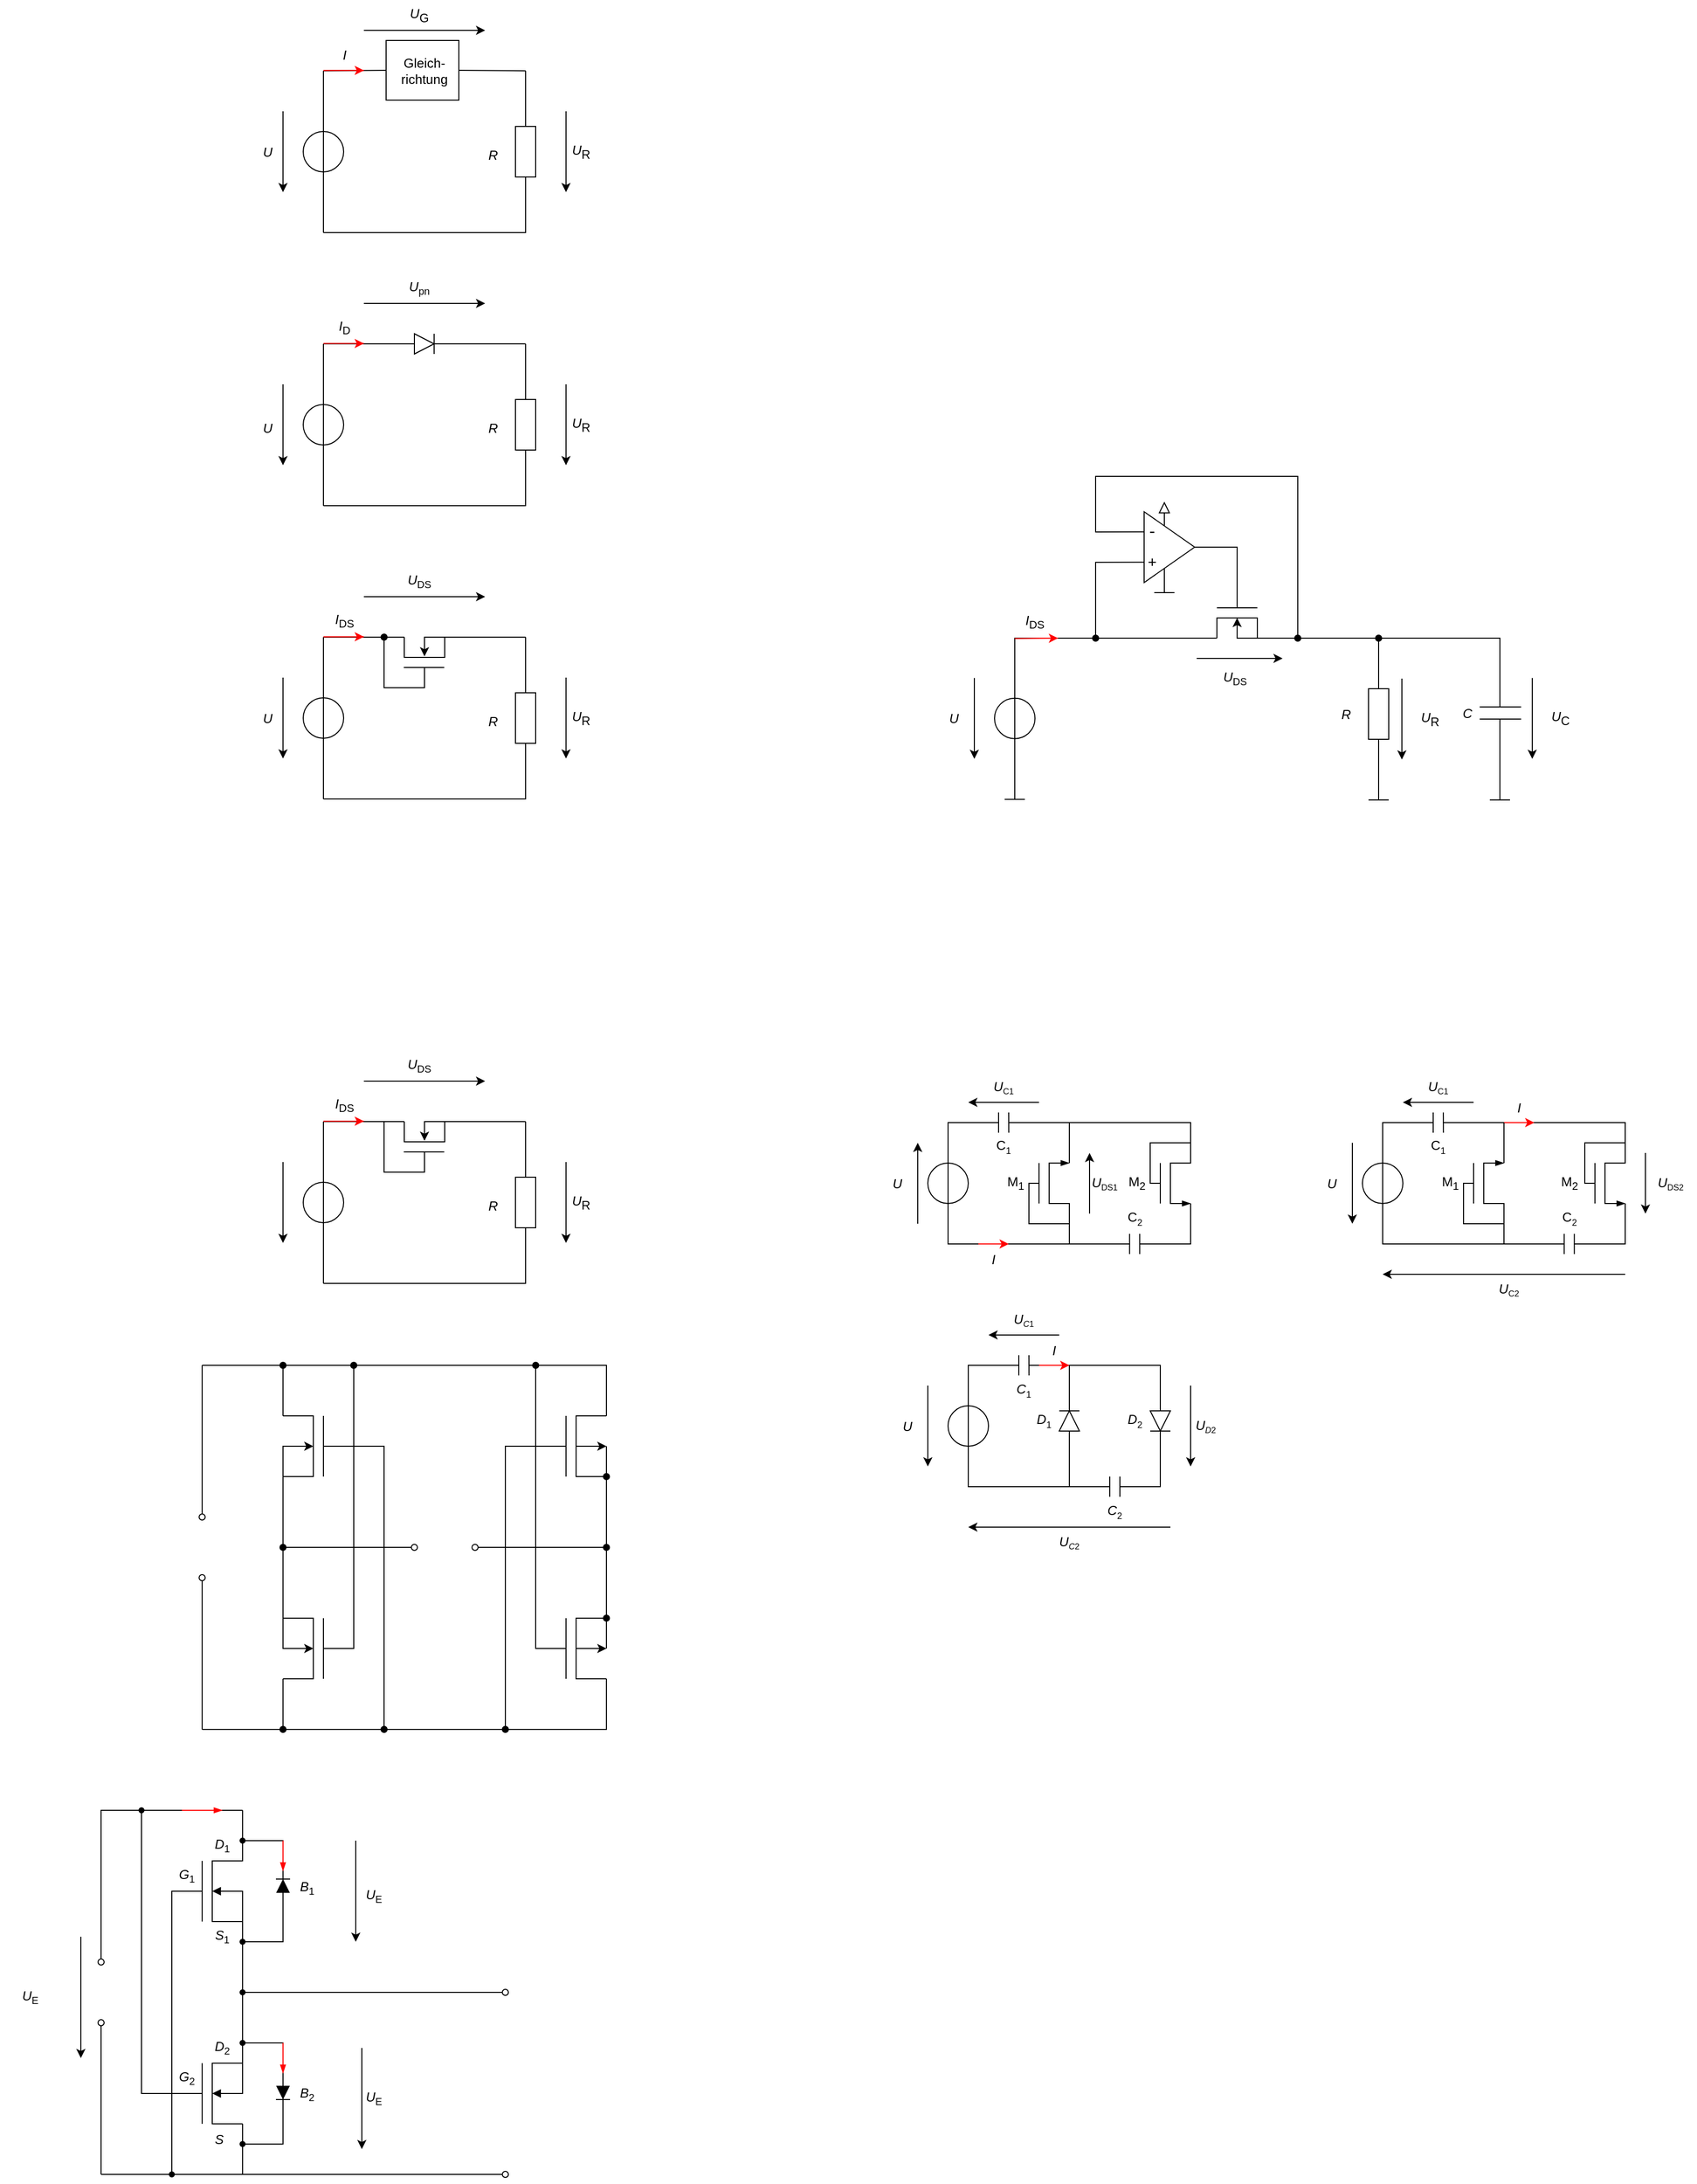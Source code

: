 <mxfile version="24.6.4" type="github">
  <diagram name="Seite-1" id="Wc0Vlnrr9CLT1wBk2gI5">
    <mxGraphModel dx="1616" dy="426" grid="0" gridSize="10" guides="1" tooltips="1" connect="1" arrows="1" fold="1" page="1" pageScale="1" pageWidth="827" pageHeight="1169" math="0" shadow="0">
      <root>
        <mxCell id="0" />
        <mxCell id="1" parent="0" />
        <mxCell id="y8lUoVgyNAinwbjlIGru-23" value="" style="rounded=0;whiteSpace=wrap;html=1;" parent="1" vertex="1">
          <mxGeometry x="342" y="170" width="72" height="59" as="geometry" />
        </mxCell>
        <mxCell id="aOichYzG1Xbh21g6U90i-1" value="" style="endArrow=none;html=1;rounded=0;fontSize=13;entryX=0;entryY=0.5;entryDx=0;entryDy=0;" parent="1" target="y8lUoVgyNAinwbjlIGru-23" edge="1">
          <mxGeometry width="50" height="50" relative="1" as="geometry">
            <mxPoint x="280" y="200" as="sourcePoint" />
            <mxPoint x="340" y="200" as="targetPoint" />
          </mxGeometry>
        </mxCell>
        <mxCell id="aOichYzG1Xbh21g6U90i-2" value="" style="endArrow=none;html=1;rounded=0;fontSize=13;" parent="1" source="aOichYzG1Xbh21g6U90i-5" edge="1">
          <mxGeometry width="50" height="50" relative="1" as="geometry">
            <mxPoint x="280" y="360" as="sourcePoint" />
            <mxPoint x="280" y="200" as="targetPoint" />
          </mxGeometry>
        </mxCell>
        <mxCell id="aOichYzG1Xbh21g6U90i-3" value="" style="endArrow=none;html=1;rounded=0;fontSize=13;" parent="1" edge="1">
          <mxGeometry width="50" height="50" relative="1" as="geometry">
            <mxPoint x="280" y="360" as="sourcePoint" />
            <mxPoint x="360" y="360" as="targetPoint" />
          </mxGeometry>
        </mxCell>
        <mxCell id="aOichYzG1Xbh21g6U90i-6" value="" style="endArrow=none;html=1;rounded=0;fontSize=13;" parent="1" target="aOichYzG1Xbh21g6U90i-5" edge="1">
          <mxGeometry width="50" height="50" relative="1" as="geometry">
            <mxPoint x="280" y="360" as="sourcePoint" />
            <mxPoint x="280" y="200" as="targetPoint" />
          </mxGeometry>
        </mxCell>
        <mxCell id="aOichYzG1Xbh21g6U90i-5" value="" style="ellipse;whiteSpace=wrap;html=1;aspect=fixed;fontSize=13;" parent="1" vertex="1">
          <mxGeometry x="260" y="260" width="40" height="40" as="geometry" />
        </mxCell>
        <mxCell id="aOichYzG1Xbh21g6U90i-7" value="" style="endArrow=none;html=1;rounded=0;exitX=0.5;exitY=1;exitDx=0;exitDy=0;entryX=0.5;entryY=0;entryDx=0;entryDy=0;fontSize=13;" parent="1" source="aOichYzG1Xbh21g6U90i-5" target="aOichYzG1Xbh21g6U90i-5" edge="1">
          <mxGeometry width="50" height="50" relative="1" as="geometry">
            <mxPoint x="390" y="270" as="sourcePoint" />
            <mxPoint x="440" y="220" as="targetPoint" />
          </mxGeometry>
        </mxCell>
        <mxCell id="aOichYzG1Xbh21g6U90i-11" value="" style="endArrow=none;html=1;rounded=0;fontSize=13;" parent="1" source="aOichYzG1Xbh21g6U90i-13" edge="1">
          <mxGeometry width="50" height="50" relative="1" as="geometry">
            <mxPoint x="390" y="200" as="sourcePoint" />
            <mxPoint x="360" y="360" as="targetPoint" />
            <Array as="points">
              <mxPoint x="480" y="200" />
              <mxPoint x="480" y="360" />
            </Array>
          </mxGeometry>
        </mxCell>
        <mxCell id="aOichYzG1Xbh21g6U90i-14" value="" style="endArrow=none;html=1;rounded=0;fontSize=13;exitX=1;exitY=0.5;exitDx=0;exitDy=0;" parent="1" source="y8lUoVgyNAinwbjlIGru-23" edge="1">
          <mxGeometry width="50" height="50" relative="1" as="geometry">
            <mxPoint x="440" y="190" as="sourcePoint" />
            <mxPoint x="480" y="200" as="targetPoint" />
            <Array as="points" />
          </mxGeometry>
        </mxCell>
        <mxCell id="aOichYzG1Xbh21g6U90i-13" value="" style="rounded=0;whiteSpace=wrap;html=1;fontSize=13;" parent="1" vertex="1">
          <mxGeometry x="470" y="255" width="20" height="50" as="geometry" />
        </mxCell>
        <mxCell id="aOichYzG1Xbh21g6U90i-16" value="" style="endArrow=classic;html=1;rounded=0;fontSize=13;" parent="1" edge="1">
          <mxGeometry width="50" height="50" relative="1" as="geometry">
            <mxPoint x="240" y="240" as="sourcePoint" />
            <mxPoint x="240" y="320" as="targetPoint" />
          </mxGeometry>
        </mxCell>
        <mxCell id="aOichYzG1Xbh21g6U90i-17" value="" style="endArrow=classic;html=1;rounded=0;fontSize=13;" parent="1" edge="1">
          <mxGeometry width="50" height="50" relative="1" as="geometry">
            <mxPoint x="320" y="160" as="sourcePoint" />
            <mxPoint x="440" y="160" as="targetPoint" />
          </mxGeometry>
        </mxCell>
        <mxCell id="aOichYzG1Xbh21g6U90i-18" value="" style="endArrow=classic;html=1;rounded=0;fontSize=13;" parent="1" edge="1">
          <mxGeometry width="50" height="50" relative="1" as="geometry">
            <mxPoint x="520" y="240" as="sourcePoint" />
            <mxPoint x="520" y="320" as="targetPoint" />
          </mxGeometry>
        </mxCell>
        <mxCell id="aOichYzG1Xbh21g6U90i-19" value="" style="endArrow=classic;html=1;rounded=0;strokeColor=#ff0000;fontSize=13;" parent="1" edge="1">
          <mxGeometry width="50" height="50" relative="1" as="geometry">
            <mxPoint x="320" y="199.66" as="sourcePoint" />
            <mxPoint x="320" y="199.66" as="targetPoint" />
            <Array as="points">
              <mxPoint x="280" y="199.66" />
            </Array>
          </mxGeometry>
        </mxCell>
        <mxCell id="aOichYzG1Xbh21g6U90i-20" value="&lt;i style=&quot;font-size: 13px;&quot;&gt;U&lt;/i&gt;" style="text;strokeColor=none;align=center;fillColor=none;html=1;verticalAlign=middle;whiteSpace=wrap;rounded=0;fontSize=13;" parent="1" vertex="1">
          <mxGeometry x="195" y="265" width="60" height="30" as="geometry" />
        </mxCell>
        <mxCell id="aOichYzG1Xbh21g6U90i-21" value="&lt;i&gt;U&lt;/i&gt;&lt;sub style=&quot;&quot;&gt;&lt;font style=&quot;font-size: 12px;&quot;&gt;R&lt;/font&gt;&lt;/sub&gt;" style="text;strokeColor=none;align=center;fillColor=none;html=1;verticalAlign=middle;whiteSpace=wrap;rounded=0;fontSize=13;" parent="1" vertex="1">
          <mxGeometry x="505" y="265" width="60" height="30" as="geometry" />
        </mxCell>
        <mxCell id="aOichYzG1Xbh21g6U90i-22" value="&lt;i&gt;U&lt;/i&gt;&lt;sub style=&quot;&quot;&gt;&lt;font style=&quot;font-size: 12px;&quot;&gt;G&lt;/font&gt;&lt;/sub&gt;" style="text;strokeColor=none;align=center;fillColor=none;html=1;verticalAlign=middle;whiteSpace=wrap;rounded=0;fontSize=13;" parent="1" vertex="1">
          <mxGeometry x="345" y="130" width="60" height="30" as="geometry" />
        </mxCell>
        <mxCell id="aOichYzG1Xbh21g6U90i-23" value="&lt;i style=&quot;font-size: 13px;&quot;&gt;I&lt;/i&gt;" style="text;strokeColor=none;align=center;fillColor=none;html=1;verticalAlign=middle;whiteSpace=wrap;rounded=0;fontSize=13;" parent="1" vertex="1">
          <mxGeometry x="271" y="169" width="60" height="30" as="geometry" />
        </mxCell>
        <mxCell id="aOichYzG1Xbh21g6U90i-24" value="&lt;i style=&quot;font-size: 13px;&quot;&gt;R&lt;/i&gt;" style="text;strokeColor=none;align=center;fillColor=none;html=1;verticalAlign=middle;whiteSpace=wrap;rounded=0;fontSize=13;" parent="1" vertex="1">
          <mxGeometry x="418" y="268" width="60" height="30" as="geometry" />
        </mxCell>
        <mxCell id="aOichYzG1Xbh21g6U90i-25" value="Gleich-&lt;div&gt;richtung&lt;/div&gt;" style="text;strokeColor=none;align=center;fillColor=none;html=1;verticalAlign=middle;whiteSpace=wrap;rounded=0;fontSize=13;" parent="1" vertex="1">
          <mxGeometry x="355" y="184.5" width="50" height="30" as="geometry" />
        </mxCell>
        <mxCell id="y8lUoVgyNAinwbjlIGru-46" value="" style="endArrow=none;html=1;rounded=0;fontSize=13;entryX=0;entryY=0.5;entryDx=0;entryDy=0;" parent="1" target="y8lUoVgyNAinwbjlIGru-65" edge="1">
          <mxGeometry width="50" height="50" relative="1" as="geometry">
            <mxPoint x="280" y="470" as="sourcePoint" />
            <mxPoint x="342" y="469.5" as="targetPoint" />
          </mxGeometry>
        </mxCell>
        <mxCell id="y8lUoVgyNAinwbjlIGru-47" value="" style="endArrow=none;html=1;rounded=0;fontSize=13;" parent="1" source="y8lUoVgyNAinwbjlIGru-50" edge="1">
          <mxGeometry width="50" height="50" relative="1" as="geometry">
            <mxPoint x="280" y="630" as="sourcePoint" />
            <mxPoint x="280" y="470" as="targetPoint" />
          </mxGeometry>
        </mxCell>
        <mxCell id="y8lUoVgyNAinwbjlIGru-48" value="" style="endArrow=none;html=1;rounded=0;fontSize=13;" parent="1" edge="1">
          <mxGeometry width="50" height="50" relative="1" as="geometry">
            <mxPoint x="280" y="630" as="sourcePoint" />
            <mxPoint x="360" y="630" as="targetPoint" />
          </mxGeometry>
        </mxCell>
        <mxCell id="y8lUoVgyNAinwbjlIGru-49" value="" style="endArrow=none;html=1;rounded=0;fontSize=13;" parent="1" target="y8lUoVgyNAinwbjlIGru-50" edge="1">
          <mxGeometry width="50" height="50" relative="1" as="geometry">
            <mxPoint x="280" y="630" as="sourcePoint" />
            <mxPoint x="280" y="470" as="targetPoint" />
          </mxGeometry>
        </mxCell>
        <mxCell id="y8lUoVgyNAinwbjlIGru-50" value="" style="ellipse;whiteSpace=wrap;html=1;aspect=fixed;fontSize=13;" parent="1" vertex="1">
          <mxGeometry x="260" y="530" width="40" height="40" as="geometry" />
        </mxCell>
        <mxCell id="y8lUoVgyNAinwbjlIGru-51" value="" style="endArrow=none;html=1;rounded=0;exitX=0.5;exitY=1;exitDx=0;exitDy=0;entryX=0.5;entryY=0;entryDx=0;entryDy=0;fontSize=13;" parent="1" source="y8lUoVgyNAinwbjlIGru-50" target="y8lUoVgyNAinwbjlIGru-50" edge="1">
          <mxGeometry width="50" height="50" relative="1" as="geometry">
            <mxPoint x="390" y="540" as="sourcePoint" />
            <mxPoint x="440" y="490" as="targetPoint" />
          </mxGeometry>
        </mxCell>
        <mxCell id="y8lUoVgyNAinwbjlIGru-52" value="" style="endArrow=none;html=1;rounded=0;fontSize=13;" parent="1" source="y8lUoVgyNAinwbjlIGru-54" edge="1">
          <mxGeometry width="50" height="50" relative="1" as="geometry">
            <mxPoint x="390" y="470" as="sourcePoint" />
            <mxPoint x="360" y="630" as="targetPoint" />
            <Array as="points">
              <mxPoint x="480" y="470" />
              <mxPoint x="480" y="630" />
            </Array>
          </mxGeometry>
        </mxCell>
        <mxCell id="y8lUoVgyNAinwbjlIGru-53" value="" style="endArrow=none;html=1;rounded=0;fontSize=13;exitX=1;exitY=0.5;exitDx=0;exitDy=0;" parent="1" source="y8lUoVgyNAinwbjlIGru-65" edge="1">
          <mxGeometry width="50" height="50" relative="1" as="geometry">
            <mxPoint x="414" y="469.5" as="sourcePoint" />
            <mxPoint x="480" y="470" as="targetPoint" />
            <Array as="points" />
          </mxGeometry>
        </mxCell>
        <mxCell id="y8lUoVgyNAinwbjlIGru-54" value="" style="rounded=0;whiteSpace=wrap;html=1;fontSize=13;" parent="1" vertex="1">
          <mxGeometry x="470" y="525" width="20" height="50" as="geometry" />
        </mxCell>
        <mxCell id="y8lUoVgyNAinwbjlIGru-55" value="" style="endArrow=classic;html=1;rounded=0;fontSize=13;" parent="1" edge="1">
          <mxGeometry width="50" height="50" relative="1" as="geometry">
            <mxPoint x="240" y="510" as="sourcePoint" />
            <mxPoint x="240" y="590" as="targetPoint" />
          </mxGeometry>
        </mxCell>
        <mxCell id="y8lUoVgyNAinwbjlIGru-56" value="" style="endArrow=classic;html=1;rounded=0;fontSize=13;" parent="1" edge="1">
          <mxGeometry width="50" height="50" relative="1" as="geometry">
            <mxPoint x="320" y="430" as="sourcePoint" />
            <mxPoint x="440" y="430" as="targetPoint" />
          </mxGeometry>
        </mxCell>
        <mxCell id="y8lUoVgyNAinwbjlIGru-57" value="" style="endArrow=classic;html=1;rounded=0;fontSize=13;" parent="1" edge="1">
          <mxGeometry width="50" height="50" relative="1" as="geometry">
            <mxPoint x="520" y="510" as="sourcePoint" />
            <mxPoint x="520" y="590" as="targetPoint" />
          </mxGeometry>
        </mxCell>
        <mxCell id="y8lUoVgyNAinwbjlIGru-58" value="" style="endArrow=classic;html=1;rounded=0;strokeColor=#ff0000;fontSize=13;" parent="1" edge="1">
          <mxGeometry width="50" height="50" relative="1" as="geometry">
            <mxPoint x="320" y="469.66" as="sourcePoint" />
            <mxPoint x="320" y="469.66" as="targetPoint" />
            <Array as="points">
              <mxPoint x="280" y="469.66" />
            </Array>
          </mxGeometry>
        </mxCell>
        <mxCell id="y8lUoVgyNAinwbjlIGru-59" value="&lt;i style=&quot;font-size: 13px;&quot;&gt;U&lt;/i&gt;" style="text;strokeColor=none;align=center;fillColor=none;html=1;verticalAlign=middle;whiteSpace=wrap;rounded=0;fontSize=13;" parent="1" vertex="1">
          <mxGeometry x="195" y="538" width="60" height="30" as="geometry" />
        </mxCell>
        <mxCell id="y8lUoVgyNAinwbjlIGru-60" value="&lt;i&gt;U&lt;/i&gt;&lt;sub style=&quot;&quot;&gt;&lt;font style=&quot;font-size: 12px;&quot;&gt;R&lt;/font&gt;&lt;/sub&gt;" style="text;strokeColor=none;align=center;fillColor=none;html=1;verticalAlign=middle;whiteSpace=wrap;rounded=0;fontSize=13;" parent="1" vertex="1">
          <mxGeometry x="505" y="535" width="60" height="30" as="geometry" />
        </mxCell>
        <mxCell id="y8lUoVgyNAinwbjlIGru-61" value="&lt;i&gt;U&lt;/i&gt;&lt;span style=&quot;font-size: 12px;&quot;&gt;&lt;sub style=&quot;&quot;&gt;pn&lt;/sub&gt;&lt;/span&gt;" style="text;strokeColor=none;align=center;fillColor=none;html=1;verticalAlign=middle;whiteSpace=wrap;rounded=0;fontSize=13;" parent="1" vertex="1">
          <mxGeometry x="345" y="400" width="60" height="30" as="geometry" />
        </mxCell>
        <mxCell id="y8lUoVgyNAinwbjlIGru-62" value="&lt;i style=&quot;font-size: 13px;&quot;&gt;I&lt;/i&gt;&lt;span style=&quot;font-size: 13px;&quot;&gt;&lt;sub&gt;D&lt;/sub&gt;&lt;/span&gt;" style="text;strokeColor=none;align=center;fillColor=none;html=1;verticalAlign=middle;whiteSpace=wrap;rounded=0;fontSize=13;" parent="1" vertex="1">
          <mxGeometry x="271" y="439" width="60" height="30" as="geometry" />
        </mxCell>
        <mxCell id="y8lUoVgyNAinwbjlIGru-63" value="&lt;i style=&quot;font-size: 13px;&quot;&gt;R&lt;/i&gt;" style="text;strokeColor=none;align=center;fillColor=none;html=1;verticalAlign=middle;whiteSpace=wrap;rounded=0;fontSize=13;" parent="1" vertex="1">
          <mxGeometry x="418" y="538" width="60" height="30" as="geometry" />
        </mxCell>
        <mxCell id="y8lUoVgyNAinwbjlIGru-65" value="" style="triangle;whiteSpace=wrap;html=1;" parent="1" vertex="1">
          <mxGeometry x="370" y="460" width="19.52" height="20" as="geometry" />
        </mxCell>
        <mxCell id="y8lUoVgyNAinwbjlIGru-66" value="" style="endArrow=none;html=1;rounded=0;" parent="1" edge="1">
          <mxGeometry width="50" height="50" relative="1" as="geometry">
            <mxPoint x="389.52" y="460" as="sourcePoint" />
            <mxPoint x="389.52" y="480" as="targetPoint" />
          </mxGeometry>
        </mxCell>
        <mxCell id="y8lUoVgyNAinwbjlIGru-67" value="" style="endArrow=none;html=1;rounded=0;fontSize=13;" parent="1" edge="1">
          <mxGeometry width="50" height="50" relative="1" as="geometry">
            <mxPoint x="280" y="760" as="sourcePoint" />
            <mxPoint x="360" y="760" as="targetPoint" />
          </mxGeometry>
        </mxCell>
        <mxCell id="y8lUoVgyNAinwbjlIGru-68" value="" style="endArrow=none;html=1;rounded=0;fontSize=13;" parent="1" source="y8lUoVgyNAinwbjlIGru-71" edge="1">
          <mxGeometry width="50" height="50" relative="1" as="geometry">
            <mxPoint x="280" y="920" as="sourcePoint" />
            <mxPoint x="280" y="760" as="targetPoint" />
          </mxGeometry>
        </mxCell>
        <mxCell id="y8lUoVgyNAinwbjlIGru-69" value="" style="endArrow=none;html=1;rounded=0;fontSize=13;" parent="1" edge="1">
          <mxGeometry width="50" height="50" relative="1" as="geometry">
            <mxPoint x="280" y="920" as="sourcePoint" />
            <mxPoint x="360" y="920" as="targetPoint" />
          </mxGeometry>
        </mxCell>
        <mxCell id="y8lUoVgyNAinwbjlIGru-70" value="" style="endArrow=none;html=1;rounded=0;fontSize=13;" parent="1" target="y8lUoVgyNAinwbjlIGru-71" edge="1">
          <mxGeometry width="50" height="50" relative="1" as="geometry">
            <mxPoint x="280" y="920" as="sourcePoint" />
            <mxPoint x="280" y="760" as="targetPoint" />
          </mxGeometry>
        </mxCell>
        <mxCell id="y8lUoVgyNAinwbjlIGru-71" value="" style="ellipse;whiteSpace=wrap;html=1;aspect=fixed;fontSize=13;" parent="1" vertex="1">
          <mxGeometry x="260" y="820" width="40" height="40" as="geometry" />
        </mxCell>
        <mxCell id="y8lUoVgyNAinwbjlIGru-72" value="" style="endArrow=none;html=1;rounded=0;exitX=0.5;exitY=1;exitDx=0;exitDy=0;entryX=0.5;entryY=0;entryDx=0;entryDy=0;fontSize=13;" parent="1" source="y8lUoVgyNAinwbjlIGru-71" target="y8lUoVgyNAinwbjlIGru-71" edge="1">
          <mxGeometry width="50" height="50" relative="1" as="geometry">
            <mxPoint x="390" y="830" as="sourcePoint" />
            <mxPoint x="440" y="780" as="targetPoint" />
          </mxGeometry>
        </mxCell>
        <mxCell id="y8lUoVgyNAinwbjlIGru-73" value="" style="endArrow=none;html=1;rounded=0;fontSize=13;" parent="1" source="y8lUoVgyNAinwbjlIGru-75" edge="1">
          <mxGeometry width="50" height="50" relative="1" as="geometry">
            <mxPoint x="390" y="760" as="sourcePoint" />
            <mxPoint x="360" y="920" as="targetPoint" />
            <Array as="points">
              <mxPoint x="480" y="760" />
              <mxPoint x="480" y="920" />
            </Array>
          </mxGeometry>
        </mxCell>
        <mxCell id="y8lUoVgyNAinwbjlIGru-74" value="" style="endArrow=none;html=1;rounded=0;fontSize=13;" parent="1" edge="1">
          <mxGeometry width="50" height="50" relative="1" as="geometry">
            <mxPoint x="400" y="760" as="sourcePoint" />
            <mxPoint x="480" y="760" as="targetPoint" />
            <Array as="points" />
          </mxGeometry>
        </mxCell>
        <mxCell id="y8lUoVgyNAinwbjlIGru-75" value="" style="rounded=0;whiteSpace=wrap;html=1;fontSize=13;" parent="1" vertex="1">
          <mxGeometry x="470" y="815" width="20" height="50" as="geometry" />
        </mxCell>
        <mxCell id="y8lUoVgyNAinwbjlIGru-76" value="" style="endArrow=classic;html=1;rounded=0;fontSize=13;" parent="1" edge="1">
          <mxGeometry width="50" height="50" relative="1" as="geometry">
            <mxPoint x="240" y="800" as="sourcePoint" />
            <mxPoint x="240" y="880" as="targetPoint" />
          </mxGeometry>
        </mxCell>
        <mxCell id="y8lUoVgyNAinwbjlIGru-77" value="" style="endArrow=classic;html=1;rounded=0;fontSize=13;" parent="1" edge="1">
          <mxGeometry width="50" height="50" relative="1" as="geometry">
            <mxPoint x="320" y="720" as="sourcePoint" />
            <mxPoint x="440" y="720" as="targetPoint" />
          </mxGeometry>
        </mxCell>
        <mxCell id="y8lUoVgyNAinwbjlIGru-78" value="" style="endArrow=classic;html=1;rounded=0;fontSize=13;" parent="1" edge="1">
          <mxGeometry width="50" height="50" relative="1" as="geometry">
            <mxPoint x="520" y="800" as="sourcePoint" />
            <mxPoint x="520" y="880" as="targetPoint" />
          </mxGeometry>
        </mxCell>
        <mxCell id="y8lUoVgyNAinwbjlIGru-79" value="" style="endArrow=classic;html=1;rounded=0;strokeColor=#ff0000;fontSize=13;" parent="1" edge="1">
          <mxGeometry width="50" height="50" relative="1" as="geometry">
            <mxPoint x="320" y="759.66" as="sourcePoint" />
            <mxPoint x="320" y="759.66" as="targetPoint" />
            <Array as="points">
              <mxPoint x="280" y="759.66" />
            </Array>
          </mxGeometry>
        </mxCell>
        <mxCell id="y8lUoVgyNAinwbjlIGru-80" value="&lt;i&gt;U&lt;/i&gt;&lt;sub style=&quot;&quot;&gt;&lt;font style=&quot;font-size: 12px;&quot;&gt;R&lt;/font&gt;&lt;/sub&gt;" style="text;strokeColor=none;align=center;fillColor=none;html=1;verticalAlign=middle;whiteSpace=wrap;rounded=0;fontSize=13;" parent="1" vertex="1">
          <mxGeometry x="505" y="825" width="60" height="30" as="geometry" />
        </mxCell>
        <mxCell id="y8lUoVgyNAinwbjlIGru-81" value="&lt;i style=&quot;&quot;&gt;U&lt;/i&gt;&lt;span style=&quot;font-size: 12px;&quot;&gt;&lt;sub&gt;DS&lt;/sub&gt;&lt;/span&gt;" style="text;strokeColor=none;align=center;fillColor=none;html=1;verticalAlign=middle;whiteSpace=wrap;rounded=0;fontSize=13;" parent="1" vertex="1">
          <mxGeometry x="345" y="690" width="60" height="30" as="geometry" />
        </mxCell>
        <mxCell id="y8lUoVgyNAinwbjlIGru-82" value="&lt;i style=&quot;font-size: 13px;&quot;&gt;I&lt;/i&gt;&lt;span style=&quot;font-size: 13px;&quot;&gt;&lt;sub&gt;DS&lt;/sub&gt;&lt;/span&gt;" style="text;strokeColor=none;align=center;fillColor=none;html=1;verticalAlign=middle;whiteSpace=wrap;rounded=0;fontSize=13;" parent="1" vertex="1">
          <mxGeometry x="271" y="729" width="60" height="30" as="geometry" />
        </mxCell>
        <mxCell id="y8lUoVgyNAinwbjlIGru-83" value="&lt;i style=&quot;font-size: 13px;&quot;&gt;R&lt;/i&gt;" style="text;strokeColor=none;align=center;fillColor=none;html=1;verticalAlign=middle;whiteSpace=wrap;rounded=0;fontSize=13;" parent="1" vertex="1">
          <mxGeometry x="418" y="828" width="60" height="30" as="geometry" />
        </mxCell>
        <mxCell id="y8lUoVgyNAinwbjlIGru-86" value="" style="endArrow=none;html=1;rounded=0;startArrow=none;startFill=0;endFill=0;" parent="1" edge="1">
          <mxGeometry width="50" height="50" relative="1" as="geometry">
            <mxPoint x="360" y="760" as="sourcePoint" />
            <mxPoint x="400" y="760" as="targetPoint" />
            <Array as="points">
              <mxPoint x="360" y="780" />
              <mxPoint x="400" y="780" />
            </Array>
          </mxGeometry>
        </mxCell>
        <mxCell id="y8lUoVgyNAinwbjlIGru-87" value="" style="endArrow=none;html=1;rounded=0;" parent="1" edge="1">
          <mxGeometry width="50" height="50" relative="1" as="geometry">
            <mxPoint x="359.52" y="790" as="sourcePoint" />
            <mxPoint x="399.52" y="790" as="targetPoint" />
          </mxGeometry>
        </mxCell>
        <mxCell id="y8lUoVgyNAinwbjlIGru-88" value="" style="endArrow=none;html=1;rounded=0;startArrow=oval;startFill=1;" parent="1" edge="1">
          <mxGeometry width="50" height="50" relative="1" as="geometry">
            <mxPoint x="340" y="760" as="sourcePoint" />
            <mxPoint x="380" y="790" as="targetPoint" />
            <Array as="points">
              <mxPoint x="340" y="810" />
              <mxPoint x="380" y="810" />
            </Array>
          </mxGeometry>
        </mxCell>
        <mxCell id="y8lUoVgyNAinwbjlIGru-91" value="&lt;i style=&quot;font-size: 13px;&quot;&gt;U&lt;/i&gt;" style="text;strokeColor=none;align=center;fillColor=none;html=1;verticalAlign=middle;whiteSpace=wrap;rounded=0;fontSize=13;" parent="1" vertex="1">
          <mxGeometry x="195" y="825" width="60" height="30" as="geometry" />
        </mxCell>
        <mxCell id="y8lUoVgyNAinwbjlIGru-159" value="" style="endArrow=none;html=1;rounded=0;fontSize=13;" parent="1" edge="1">
          <mxGeometry width="50" height="50" relative="1" as="geometry">
            <mxPoint x="898" y="1280" as="sourcePoint" />
            <mxPoint x="948" y="1240" as="targetPoint" />
            <Array as="points">
              <mxPoint x="898" y="1240" />
            </Array>
          </mxGeometry>
        </mxCell>
        <mxCell id="y8lUoVgyNAinwbjlIGru-160" value="" style="endArrow=none;html=1;rounded=0;fontSize=13;" parent="1" edge="1">
          <mxGeometry width="50" height="50" relative="1" as="geometry">
            <mxPoint x="1078" y="1360" as="sourcePoint" />
            <mxPoint x="898" y="1320" as="targetPoint" />
            <Array as="points">
              <mxPoint x="898" y="1360" />
            </Array>
          </mxGeometry>
        </mxCell>
        <mxCell id="y8lUoVgyNAinwbjlIGru-161" value="" style="ellipse;whiteSpace=wrap;html=1;aspect=fixed;fontSize=13;" parent="1" vertex="1">
          <mxGeometry x="878" y="1280" width="40" height="40" as="geometry" />
        </mxCell>
        <mxCell id="y8lUoVgyNAinwbjlIGru-162" value="" style="endArrow=none;html=1;rounded=0;exitX=0.5;exitY=1;exitDx=0;exitDy=0;entryX=0.5;entryY=0;entryDx=0;entryDy=0;fontSize=13;" parent="1" source="y8lUoVgyNAinwbjlIGru-161" target="y8lUoVgyNAinwbjlIGru-161" edge="1">
          <mxGeometry width="50" height="50" relative="1" as="geometry">
            <mxPoint x="1008" y="1290" as="sourcePoint" />
            <mxPoint x="1058" y="1240" as="targetPoint" />
          </mxGeometry>
        </mxCell>
        <mxCell id="y8lUoVgyNAinwbjlIGru-163" value="" style="endArrow=none;html=1;rounded=0;fontSize=13;startArrow=classic;startFill=1;endFill=0;" parent="1" edge="1">
          <mxGeometry width="50" height="50" relative="1" as="geometry">
            <mxPoint x="868" y="1260" as="sourcePoint" />
            <mxPoint x="868" y="1340" as="targetPoint" />
          </mxGeometry>
        </mxCell>
        <mxCell id="y8lUoVgyNAinwbjlIGru-164" value="" style="endArrow=none;html=1;rounded=0;" parent="1" edge="1">
          <mxGeometry width="50" height="50" relative="1" as="geometry">
            <mxPoint x="958.09" y="1250" as="sourcePoint" />
            <mxPoint x="958" y="1230" as="targetPoint" />
          </mxGeometry>
        </mxCell>
        <mxCell id="y8lUoVgyNAinwbjlIGru-165" value="" style="endArrow=none;html=1;rounded=0;" parent="1" edge="1">
          <mxGeometry width="50" height="50" relative="1" as="geometry">
            <mxPoint x="1077.62" y="1370" as="sourcePoint" />
            <mxPoint x="1077.62" y="1350" as="targetPoint" />
          </mxGeometry>
        </mxCell>
        <mxCell id="y8lUoVgyNAinwbjlIGru-166" value="" style="endArrow=none;html=1;rounded=0;" parent="1" edge="1">
          <mxGeometry width="50" height="50" relative="1" as="geometry">
            <mxPoint x="1087.62" y="1370" as="sourcePoint" />
            <mxPoint x="1087.62" y="1350" as="targetPoint" />
          </mxGeometry>
        </mxCell>
        <mxCell id="y8lUoVgyNAinwbjlIGru-169" value="" style="endArrow=blockThin;html=1;rounded=0;endFill=1;" parent="1" edge="1">
          <mxGeometry width="50" height="50" relative="1" as="geometry">
            <mxPoint x="1018" y="1360" as="sourcePoint" />
            <mxPoint x="1018" y="1280" as="targetPoint" />
            <Array as="points">
              <mxPoint x="1018" y="1320" />
              <mxPoint x="998" y="1320" />
              <mxPoint x="998" y="1280" />
            </Array>
          </mxGeometry>
        </mxCell>
        <mxCell id="y8lUoVgyNAinwbjlIGru-170" value="" style="endArrow=none;html=1;rounded=0;" parent="1" edge="1">
          <mxGeometry width="50" height="50" relative="1" as="geometry">
            <mxPoint x="1078" y="1240" as="sourcePoint" />
            <mxPoint x="958" y="1240" as="targetPoint" />
          </mxGeometry>
        </mxCell>
        <mxCell id="y8lUoVgyNAinwbjlIGru-172" value="" style="endArrow=none;html=1;rounded=0;" parent="1" edge="1">
          <mxGeometry width="50" height="50" relative="1" as="geometry">
            <mxPoint x="948" y="1250" as="sourcePoint" />
            <mxPoint x="948" y="1230" as="targetPoint" />
          </mxGeometry>
        </mxCell>
        <mxCell id="y8lUoVgyNAinwbjlIGru-175" value="" style="endArrow=none;html=1;rounded=0;endFill=0;startArrow=blockThin;startFill=1;" parent="1" edge="1">
          <mxGeometry width="50" height="50" relative="1" as="geometry">
            <mxPoint x="1138" y="1320" as="sourcePoint" />
            <mxPoint x="1078" y="1240" as="targetPoint" />
            <Array as="points">
              <mxPoint x="1118" y="1320" />
              <mxPoint x="1118" y="1280" />
              <mxPoint x="1138" y="1280" />
              <mxPoint x="1138" y="1240" />
            </Array>
          </mxGeometry>
        </mxCell>
        <mxCell id="y8lUoVgyNAinwbjlIGru-177" value="" style="endArrow=none;html=1;rounded=0;strokeColor=#ff0000;fontSize=13;startArrow=classic;startFill=1;endFill=0;" parent="1" edge="1">
          <mxGeometry width="50" height="50" relative="1" as="geometry">
            <mxPoint x="958" y="1360" as="sourcePoint" />
            <mxPoint x="928" y="1360" as="targetPoint" />
            <Array as="points">
              <mxPoint x="958" y="1360.0" />
            </Array>
          </mxGeometry>
        </mxCell>
        <mxCell id="y8lUoVgyNAinwbjlIGru-179" value="" style="endArrow=classic;html=1;rounded=0;fontSize=13;" parent="1" edge="1">
          <mxGeometry width="50" height="50" relative="1" as="geometry">
            <mxPoint x="1038" y="1330" as="sourcePoint" />
            <mxPoint x="1038" y="1270" as="targetPoint" />
          </mxGeometry>
        </mxCell>
        <mxCell id="y8lUoVgyNAinwbjlIGru-180" value="" style="endArrow=classic;html=1;rounded=0;fontSize=13;" parent="1" edge="1">
          <mxGeometry width="50" height="50" relative="1" as="geometry">
            <mxPoint x="988" y="1220" as="sourcePoint" />
            <mxPoint x="918" y="1220" as="targetPoint" />
          </mxGeometry>
        </mxCell>
        <mxCell id="y8lUoVgyNAinwbjlIGru-182" value="&lt;i style=&quot;font-size: 13px;&quot;&gt;U&lt;/i&gt;" style="text;strokeColor=none;align=center;fillColor=none;html=1;verticalAlign=middle;whiteSpace=wrap;rounded=0;fontSize=13;" parent="1" vertex="1">
          <mxGeometry x="818" y="1285" width="60" height="30" as="geometry" />
        </mxCell>
        <mxCell id="y8lUoVgyNAinwbjlIGru-184" value="C&lt;sub style=&quot;&quot;&gt;&lt;font style=&quot;font-size: 9px;&quot;&gt;1&lt;/font&gt;&lt;/sub&gt;" style="text;strokeColor=none;align=center;fillColor=none;html=1;verticalAlign=middle;whiteSpace=wrap;rounded=0;fontSize=13;" parent="1" vertex="1">
          <mxGeometry x="928" y="1249" width="50" height="30" as="geometry" />
        </mxCell>
        <mxCell id="y8lUoVgyNAinwbjlIGru-186" value="&lt;i&gt;U&lt;/i&gt;&lt;font style=&quot;&quot; size=&quot;1&quot;&gt;&lt;sub style=&quot;&quot;&gt;DS1&lt;/sub&gt;&lt;/font&gt;" style="text;strokeColor=none;align=center;fillColor=none;html=1;verticalAlign=middle;whiteSpace=wrap;rounded=0;fontSize=13;" parent="1" vertex="1">
          <mxGeometry x="1028" y="1285" width="50" height="30" as="geometry" />
        </mxCell>
        <mxCell id="y8lUoVgyNAinwbjlIGru-187" value="&lt;i&gt;U&lt;/i&gt;&lt;font style=&quot;&quot; size=&quot;1&quot;&gt;&lt;sub style=&quot;&quot;&gt;C1&lt;/sub&gt;&lt;/font&gt;" style="text;strokeColor=none;align=center;fillColor=none;html=1;verticalAlign=middle;whiteSpace=wrap;rounded=0;fontSize=13;" parent="1" vertex="1">
          <mxGeometry x="928" y="1190" width="50" height="30" as="geometry" />
        </mxCell>
        <mxCell id="y8lUoVgyNAinwbjlIGru-188" value="C&lt;sub style=&quot;&quot;&gt;&lt;font style=&quot;font-size: 9px;&quot;&gt;2&lt;/font&gt;&lt;/sub&gt;" style="text;strokeColor=none;align=center;fillColor=none;html=1;verticalAlign=middle;whiteSpace=wrap;rounded=0;fontSize=13;" parent="1" vertex="1">
          <mxGeometry x="1058" y="1320" width="50" height="30" as="geometry" />
        </mxCell>
        <mxCell id="y8lUoVgyNAinwbjlIGru-191" value="&lt;i&gt;I&lt;/i&gt;" style="text;strokeColor=none;align=center;fillColor=none;html=1;verticalAlign=middle;whiteSpace=wrap;rounded=0;fontSize=13;" parent="1" vertex="1">
          <mxGeometry x="918" y="1360" width="50" height="30" as="geometry" />
        </mxCell>
        <mxCell id="y8lUoVgyNAinwbjlIGru-193" value="" style="endArrow=none;html=1;rounded=0;fontSize=13;" parent="1" source="y8lUoVgyNAinwbjlIGru-195" edge="1">
          <mxGeometry width="50" height="50" relative="1" as="geometry">
            <mxPoint x="918" y="1620" as="sourcePoint" />
            <mxPoint x="968" y="1480" as="targetPoint" />
            <Array as="points">
              <mxPoint x="918" y="1480" />
            </Array>
          </mxGeometry>
        </mxCell>
        <mxCell id="y8lUoVgyNAinwbjlIGru-194" value="" style="endArrow=none;html=1;rounded=0;fontSize=13;" parent="1" target="y8lUoVgyNAinwbjlIGru-195" edge="1">
          <mxGeometry width="50" height="50" relative="1" as="geometry">
            <mxPoint x="1058" y="1600" as="sourcePoint" />
            <mxPoint x="918" y="1460" as="targetPoint" />
            <Array as="points">
              <mxPoint x="918" y="1600" />
            </Array>
          </mxGeometry>
        </mxCell>
        <mxCell id="y8lUoVgyNAinwbjlIGru-195" value="" style="ellipse;whiteSpace=wrap;html=1;aspect=fixed;fontSize=13;" parent="1" vertex="1">
          <mxGeometry x="898" y="1520" width="40" height="40" as="geometry" />
        </mxCell>
        <mxCell id="y8lUoVgyNAinwbjlIGru-196" value="" style="endArrow=none;html=1;rounded=0;exitX=0.5;exitY=1;exitDx=0;exitDy=0;entryX=0.5;entryY=0;entryDx=0;entryDy=0;fontSize=13;" parent="1" source="y8lUoVgyNAinwbjlIGru-195" target="y8lUoVgyNAinwbjlIGru-195" edge="1">
          <mxGeometry width="50" height="50" relative="1" as="geometry">
            <mxPoint x="1028" y="1530" as="sourcePoint" />
            <mxPoint x="1078" y="1480" as="targetPoint" />
          </mxGeometry>
        </mxCell>
        <mxCell id="y8lUoVgyNAinwbjlIGru-197" value="" style="endArrow=classic;html=1;rounded=0;fontSize=13;startArrow=none;startFill=0;endFill=1;" parent="1" edge="1">
          <mxGeometry width="50" height="50" relative="1" as="geometry">
            <mxPoint x="878" y="1500" as="sourcePoint" />
            <mxPoint x="878" y="1580" as="targetPoint" />
          </mxGeometry>
        </mxCell>
        <mxCell id="y8lUoVgyNAinwbjlIGru-198" value="" style="endArrow=none;html=1;rounded=0;" parent="1" edge="1">
          <mxGeometry width="50" height="50" relative="1" as="geometry">
            <mxPoint x="978.09" y="1490" as="sourcePoint" />
            <mxPoint x="978" y="1470" as="targetPoint" />
          </mxGeometry>
        </mxCell>
        <mxCell id="y8lUoVgyNAinwbjlIGru-199" value="" style="endArrow=none;html=1;rounded=0;" parent="1" edge="1">
          <mxGeometry width="50" height="50" relative="1" as="geometry">
            <mxPoint x="1058" y="1610" as="sourcePoint" />
            <mxPoint x="1058" y="1590" as="targetPoint" />
          </mxGeometry>
        </mxCell>
        <mxCell id="y8lUoVgyNAinwbjlIGru-200" value="" style="endArrow=none;html=1;rounded=0;" parent="1" edge="1">
          <mxGeometry width="50" height="50" relative="1" as="geometry">
            <mxPoint x="1068" y="1610" as="sourcePoint" />
            <mxPoint x="1068" y="1590" as="targetPoint" />
          </mxGeometry>
        </mxCell>
        <mxCell id="y8lUoVgyNAinwbjlIGru-201" value="" style="triangle;whiteSpace=wrap;html=1;rotation=-90;" parent="1" vertex="1">
          <mxGeometry x="1008" y="1525" width="20" height="20" as="geometry" />
        </mxCell>
        <mxCell id="y8lUoVgyNAinwbjlIGru-202" value="" style="endArrow=none;html=1;rounded=0;" parent="1" edge="1">
          <mxGeometry width="50" height="50" relative="1" as="geometry">
            <mxPoint x="1008" y="1525" as="sourcePoint" />
            <mxPoint x="1028" y="1525" as="targetPoint" />
          </mxGeometry>
        </mxCell>
        <mxCell id="y8lUoVgyNAinwbjlIGru-203" value="" style="endArrow=none;html=1;rounded=0;entryX=0;entryY=0.5;entryDx=0;entryDy=0;" parent="1" target="y8lUoVgyNAinwbjlIGru-201" edge="1">
          <mxGeometry width="50" height="50" relative="1" as="geometry">
            <mxPoint x="1018" y="1600" as="sourcePoint" />
            <mxPoint x="1048" y="1510" as="targetPoint" />
          </mxGeometry>
        </mxCell>
        <mxCell id="y8lUoVgyNAinwbjlIGru-204" value="" style="endArrow=none;html=1;rounded=0;" parent="1" edge="1">
          <mxGeometry width="50" height="50" relative="1" as="geometry">
            <mxPoint x="1078" y="1480" as="sourcePoint" />
            <mxPoint x="978" y="1480" as="targetPoint" />
          </mxGeometry>
        </mxCell>
        <mxCell id="y8lUoVgyNAinwbjlIGru-205" value="" style="endArrow=none;html=1;rounded=0;exitX=1;exitY=0.5;exitDx=0;exitDy=0;" parent="1" source="y8lUoVgyNAinwbjlIGru-201" edge="1">
          <mxGeometry width="50" height="50" relative="1" as="geometry">
            <mxPoint x="998" y="1560" as="sourcePoint" />
            <mxPoint x="1018" y="1480" as="targetPoint" />
          </mxGeometry>
        </mxCell>
        <mxCell id="y8lUoVgyNAinwbjlIGru-206" value="" style="endArrow=none;html=1;rounded=0;" parent="1" edge="1">
          <mxGeometry width="50" height="50" relative="1" as="geometry">
            <mxPoint x="968" y="1490" as="sourcePoint" />
            <mxPoint x="968" y="1470" as="targetPoint" />
          </mxGeometry>
        </mxCell>
        <mxCell id="y8lUoVgyNAinwbjlIGru-207" value="" style="triangle;whiteSpace=wrap;html=1;rotation=90;" parent="1" vertex="1">
          <mxGeometry x="1098" y="1525" width="20" height="20" as="geometry" />
        </mxCell>
        <mxCell id="y8lUoVgyNAinwbjlIGru-208" value="" style="endArrow=none;html=1;rounded=0;" parent="1" edge="1">
          <mxGeometry width="50" height="50" relative="1" as="geometry">
            <mxPoint x="1098" y="1545" as="sourcePoint" />
            <mxPoint x="1118" y="1545" as="targetPoint" />
          </mxGeometry>
        </mxCell>
        <mxCell id="y8lUoVgyNAinwbjlIGru-209" value="" style="endArrow=none;html=1;rounded=0;exitX=0;exitY=0.5;exitDx=0;exitDy=0;" parent="1" source="y8lUoVgyNAinwbjlIGru-207" edge="1">
          <mxGeometry width="50" height="50" relative="1" as="geometry">
            <mxPoint x="1108" y="1510" as="sourcePoint" />
            <mxPoint x="1078" y="1480" as="targetPoint" />
            <Array as="points">
              <mxPoint x="1108" y="1480" />
            </Array>
          </mxGeometry>
        </mxCell>
        <mxCell id="y8lUoVgyNAinwbjlIGru-210" value="" style="endArrow=none;html=1;rounded=0;entryX=1;entryY=0.5;entryDx=0;entryDy=0;" parent="1" target="y8lUoVgyNAinwbjlIGru-207" edge="1">
          <mxGeometry width="50" height="50" relative="1" as="geometry">
            <mxPoint x="1068" y="1600" as="sourcePoint" />
            <mxPoint x="1058" y="1500" as="targetPoint" />
            <Array as="points">
              <mxPoint x="1108" y="1600" />
            </Array>
          </mxGeometry>
        </mxCell>
        <mxCell id="y8lUoVgyNAinwbjlIGru-211" value="" style="endArrow=none;html=1;rounded=0;strokeColor=#ff0000;fontSize=13;startArrow=classic;startFill=1;endFill=0;" parent="1" edge="1">
          <mxGeometry width="50" height="50" relative="1" as="geometry">
            <mxPoint x="1018" y="1480" as="sourcePoint" />
            <mxPoint x="988" y="1480" as="targetPoint" />
            <Array as="points">
              <mxPoint x="1018" y="1480.0" />
            </Array>
          </mxGeometry>
        </mxCell>
        <mxCell id="y8lUoVgyNAinwbjlIGru-213" value="" style="endArrow=classic;html=1;rounded=0;fontSize=13;" parent="1" edge="1">
          <mxGeometry width="50" height="50" relative="1" as="geometry">
            <mxPoint x="1008" y="1450" as="sourcePoint" />
            <mxPoint x="938" y="1450" as="targetPoint" />
          </mxGeometry>
        </mxCell>
        <mxCell id="y8lUoVgyNAinwbjlIGru-214" value="&lt;i style=&quot;font-size: 13px;&quot;&gt;U&lt;/i&gt;" style="text;strokeColor=none;align=center;fillColor=none;html=1;verticalAlign=middle;whiteSpace=wrap;rounded=0;fontSize=13;" parent="1" vertex="1">
          <mxGeometry x="828" y="1525" width="60" height="30" as="geometry" />
        </mxCell>
        <mxCell id="y8lUoVgyNAinwbjlIGru-215" value="&lt;i&gt;C&lt;/i&gt;&lt;sub style=&quot;&quot;&gt;&lt;font style=&quot;font-size: 9px;&quot;&gt;1&lt;/font&gt;&lt;/sub&gt;" style="text;strokeColor=none;align=center;fillColor=none;html=1;verticalAlign=middle;whiteSpace=wrap;rounded=0;fontSize=13;" parent="1" vertex="1">
          <mxGeometry x="948" y="1490" width="50" height="30" as="geometry" />
        </mxCell>
        <mxCell id="y8lUoVgyNAinwbjlIGru-217" value="&lt;i&gt;U&lt;/i&gt;&lt;font style=&quot;&quot; size=&quot;1&quot;&gt;&lt;sub style=&quot;&quot;&gt;&lt;i&gt;C&lt;/i&gt;1&lt;/sub&gt;&lt;/font&gt;" style="text;strokeColor=none;align=center;fillColor=none;html=1;verticalAlign=middle;whiteSpace=wrap;rounded=0;fontSize=13;" parent="1" vertex="1">
          <mxGeometry x="948" y="1420" width="50" height="30" as="geometry" />
        </mxCell>
        <mxCell id="y8lUoVgyNAinwbjlIGru-218" value="&lt;i&gt;C&lt;/i&gt;&lt;sub style=&quot;&quot;&gt;&lt;font style=&quot;font-size: 9px;&quot;&gt;2&lt;/font&gt;&lt;/sub&gt;" style="text;strokeColor=none;align=center;fillColor=none;html=1;verticalAlign=middle;whiteSpace=wrap;rounded=0;fontSize=13;" parent="1" vertex="1">
          <mxGeometry x="1038" y="1610" width="50" height="30" as="geometry" />
        </mxCell>
        <mxCell id="y8lUoVgyNAinwbjlIGru-219" value="&lt;i&gt;D&lt;/i&gt;&lt;sub style=&quot;&quot;&gt;&lt;font style=&quot;font-size: 9px;&quot;&gt;1&lt;/font&gt;&lt;/sub&gt;" style="text;strokeColor=none;align=center;fillColor=none;html=1;verticalAlign=middle;whiteSpace=wrap;rounded=0;fontSize=13;" parent="1" vertex="1">
          <mxGeometry x="968" y="1520" width="50" height="30" as="geometry" />
        </mxCell>
        <mxCell id="y8lUoVgyNAinwbjlIGru-220" value="&lt;i&gt;D&lt;/i&gt;&lt;sub style=&quot;&quot;&gt;&lt;font style=&quot;font-size: 9px;&quot;&gt;2&lt;/font&gt;&lt;/sub&gt;" style="text;strokeColor=none;align=center;fillColor=none;html=1;verticalAlign=middle;whiteSpace=wrap;rounded=0;fontSize=13;" parent="1" vertex="1">
          <mxGeometry x="1058" y="1520" width="50" height="30" as="geometry" />
        </mxCell>
        <mxCell id="y8lUoVgyNAinwbjlIGru-221" value="&lt;i&gt;I&lt;/i&gt;" style="text;strokeColor=none;align=center;fillColor=none;html=1;verticalAlign=middle;whiteSpace=wrap;rounded=0;fontSize=13;" parent="1" vertex="1">
          <mxGeometry x="978" y="1450" width="50" height="30" as="geometry" />
        </mxCell>
        <mxCell id="y8lUoVgyNAinwbjlIGru-222" value="" style="endArrow=classic;html=1;rounded=0;fontSize=13;" parent="1" edge="1">
          <mxGeometry width="50" height="50" relative="1" as="geometry">
            <mxPoint x="1138" y="1500" as="sourcePoint" />
            <mxPoint x="1138" y="1580" as="targetPoint" />
          </mxGeometry>
        </mxCell>
        <mxCell id="y8lUoVgyNAinwbjlIGru-223" value="&lt;i&gt;U&lt;/i&gt;&lt;font style=&quot;&quot; size=&quot;1&quot;&gt;&lt;sub style=&quot;&quot;&gt;&lt;i&gt;D&lt;/i&gt;2&lt;/sub&gt;&lt;/font&gt;" style="text;strokeColor=none;align=center;fillColor=none;html=1;verticalAlign=middle;whiteSpace=wrap;rounded=0;fontSize=13;" parent="1" vertex="1">
          <mxGeometry x="1128" y="1525" width="50" height="30" as="geometry" />
        </mxCell>
        <mxCell id="y8lUoVgyNAinwbjlIGru-224" value="" style="endArrow=classic;html=1;rounded=0;fontSize=13;" parent="1" edge="1">
          <mxGeometry width="50" height="50" relative="1" as="geometry">
            <mxPoint x="1118" y="1640" as="sourcePoint" />
            <mxPoint x="918" y="1640" as="targetPoint" />
          </mxGeometry>
        </mxCell>
        <mxCell id="y8lUoVgyNAinwbjlIGru-225" value="&lt;i&gt;U&lt;/i&gt;&lt;font style=&quot;&quot; size=&quot;1&quot;&gt;&lt;sub style=&quot;&quot;&gt;&lt;i&gt;C&lt;/i&gt;2&lt;/sub&gt;&lt;/font&gt;" style="text;strokeColor=none;align=center;fillColor=none;html=1;verticalAlign=middle;whiteSpace=wrap;rounded=0;fontSize=13;" parent="1" vertex="1">
          <mxGeometry x="993" y="1640" width="50" height="30" as="geometry" />
        </mxCell>
        <mxCell id="y8lUoVgyNAinwbjlIGru-230" value="" style="endArrow=none;html=1;rounded=0;" parent="1" edge="1">
          <mxGeometry width="50" height="50" relative="1" as="geometry">
            <mxPoint x="1018" y="1340" as="sourcePoint" />
            <mxPoint x="988" y="1300" as="targetPoint" />
            <Array as="points">
              <mxPoint x="978" y="1340" />
              <mxPoint x="978" y="1300" />
            </Array>
          </mxGeometry>
        </mxCell>
        <mxCell id="y8lUoVgyNAinwbjlIGru-231" value="" style="endArrow=none;html=1;rounded=0;" parent="1" edge="1">
          <mxGeometry width="50" height="50" relative="1" as="geometry">
            <mxPoint x="988" y="1320" as="sourcePoint" />
            <mxPoint x="988" y="1280" as="targetPoint" />
          </mxGeometry>
        </mxCell>
        <mxCell id="y8lUoVgyNAinwbjlIGru-232" value="" style="endArrow=none;html=1;rounded=0;" parent="1" edge="1">
          <mxGeometry width="50" height="50" relative="1" as="geometry">
            <mxPoint x="1018" y="1280" as="sourcePoint" />
            <mxPoint x="1018" y="1240" as="targetPoint" />
          </mxGeometry>
        </mxCell>
        <mxCell id="y8lUoVgyNAinwbjlIGru-233" value="" style="endArrow=none;html=1;rounded=0;" parent="1" edge="1">
          <mxGeometry width="50" height="50" relative="1" as="geometry">
            <mxPoint x="1108" y="1320" as="sourcePoint" />
            <mxPoint x="1108" y="1280" as="targetPoint" />
          </mxGeometry>
        </mxCell>
        <mxCell id="y8lUoVgyNAinwbjlIGru-234" value="" style="endArrow=none;html=1;rounded=0;" parent="1" edge="1">
          <mxGeometry width="50" height="50" relative="1" as="geometry">
            <mxPoint x="1138" y="1260" as="sourcePoint" />
            <mxPoint x="1108" y="1300" as="targetPoint" />
            <Array as="points">
              <mxPoint x="1098" y="1260" />
              <mxPoint x="1098" y="1300" />
            </Array>
          </mxGeometry>
        </mxCell>
        <mxCell id="y8lUoVgyNAinwbjlIGru-235" value="" style="endArrow=none;html=1;rounded=0;" parent="1" edge="1">
          <mxGeometry width="50" height="50" relative="1" as="geometry">
            <mxPoint x="1088" y="1360" as="sourcePoint" />
            <mxPoint x="1138" y="1320" as="targetPoint" />
            <Array as="points">
              <mxPoint x="1138" y="1360" />
            </Array>
          </mxGeometry>
        </mxCell>
        <mxCell id="y8lUoVgyNAinwbjlIGru-261" value="" style="endArrow=none;html=1;rounded=0;fontSize=13;" parent="1" edge="1">
          <mxGeometry width="50" height="50" relative="1" as="geometry">
            <mxPoint x="1328" y="1280" as="sourcePoint" />
            <mxPoint x="1378" y="1240" as="targetPoint" />
            <Array as="points">
              <mxPoint x="1328" y="1240" />
            </Array>
          </mxGeometry>
        </mxCell>
        <mxCell id="y8lUoVgyNAinwbjlIGru-262" value="" style="endArrow=none;html=1;rounded=0;fontSize=13;" parent="1" edge="1">
          <mxGeometry width="50" height="50" relative="1" as="geometry">
            <mxPoint x="1508" y="1360" as="sourcePoint" />
            <mxPoint x="1328" y="1320" as="targetPoint" />
            <Array as="points">
              <mxPoint x="1328" y="1360" />
            </Array>
          </mxGeometry>
        </mxCell>
        <mxCell id="y8lUoVgyNAinwbjlIGru-263" value="" style="ellipse;whiteSpace=wrap;html=1;aspect=fixed;fontSize=13;" parent="1" vertex="1">
          <mxGeometry x="1308" y="1280" width="40" height="40" as="geometry" />
        </mxCell>
        <mxCell id="y8lUoVgyNAinwbjlIGru-264" value="" style="endArrow=none;html=1;rounded=0;exitX=0.5;exitY=1;exitDx=0;exitDy=0;entryX=0.5;entryY=0;entryDx=0;entryDy=0;fontSize=13;" parent="1" source="y8lUoVgyNAinwbjlIGru-263" target="y8lUoVgyNAinwbjlIGru-263" edge="1">
          <mxGeometry width="50" height="50" relative="1" as="geometry">
            <mxPoint x="1438" y="1290" as="sourcePoint" />
            <mxPoint x="1488" y="1240" as="targetPoint" />
          </mxGeometry>
        </mxCell>
        <mxCell id="y8lUoVgyNAinwbjlIGru-265" value="" style="endArrow=classic;html=1;rounded=0;fontSize=13;startArrow=none;startFill=0;endFill=1;" parent="1" edge="1">
          <mxGeometry width="50" height="50" relative="1" as="geometry">
            <mxPoint x="1298" y="1260" as="sourcePoint" />
            <mxPoint x="1298" y="1340" as="targetPoint" />
          </mxGeometry>
        </mxCell>
        <mxCell id="y8lUoVgyNAinwbjlIGru-266" value="" style="endArrow=none;html=1;rounded=0;" parent="1" edge="1">
          <mxGeometry width="50" height="50" relative="1" as="geometry">
            <mxPoint x="1388.09" y="1250" as="sourcePoint" />
            <mxPoint x="1388" y="1230" as="targetPoint" />
          </mxGeometry>
        </mxCell>
        <mxCell id="y8lUoVgyNAinwbjlIGru-267" value="" style="endArrow=none;html=1;rounded=0;" parent="1" edge="1">
          <mxGeometry width="50" height="50" relative="1" as="geometry">
            <mxPoint x="1507.62" y="1370" as="sourcePoint" />
            <mxPoint x="1507.62" y="1350" as="targetPoint" />
          </mxGeometry>
        </mxCell>
        <mxCell id="y8lUoVgyNAinwbjlIGru-268" value="" style="endArrow=none;html=1;rounded=0;" parent="1" edge="1">
          <mxGeometry width="50" height="50" relative="1" as="geometry">
            <mxPoint x="1517.62" y="1370" as="sourcePoint" />
            <mxPoint x="1517.62" y="1350" as="targetPoint" />
          </mxGeometry>
        </mxCell>
        <mxCell id="y8lUoVgyNAinwbjlIGru-269" value="" style="endArrow=blockThin;html=1;rounded=0;endFill=1;" parent="1" edge="1">
          <mxGeometry width="50" height="50" relative="1" as="geometry">
            <mxPoint x="1448" y="1360" as="sourcePoint" />
            <mxPoint x="1448" y="1280" as="targetPoint" />
            <Array as="points">
              <mxPoint x="1448" y="1320" />
              <mxPoint x="1428" y="1320" />
              <mxPoint x="1428" y="1280" />
            </Array>
          </mxGeometry>
        </mxCell>
        <mxCell id="y8lUoVgyNAinwbjlIGru-270" value="" style="endArrow=none;html=1;rounded=0;" parent="1" edge="1">
          <mxGeometry width="50" height="50" relative="1" as="geometry">
            <mxPoint x="1508" y="1240" as="sourcePoint" />
            <mxPoint x="1388" y="1240" as="targetPoint" />
          </mxGeometry>
        </mxCell>
        <mxCell id="y8lUoVgyNAinwbjlIGru-271" value="" style="endArrow=none;html=1;rounded=0;" parent="1" edge="1">
          <mxGeometry width="50" height="50" relative="1" as="geometry">
            <mxPoint x="1378" y="1250" as="sourcePoint" />
            <mxPoint x="1378" y="1230" as="targetPoint" />
          </mxGeometry>
        </mxCell>
        <mxCell id="y8lUoVgyNAinwbjlIGru-272" value="" style="endArrow=none;html=1;rounded=0;endFill=0;startArrow=blockThin;startFill=1;" parent="1" edge="1">
          <mxGeometry width="50" height="50" relative="1" as="geometry">
            <mxPoint x="1568" y="1320" as="sourcePoint" />
            <mxPoint x="1508" y="1240" as="targetPoint" />
            <Array as="points">
              <mxPoint x="1548" y="1320" />
              <mxPoint x="1548" y="1280" />
              <mxPoint x="1568" y="1280" />
              <mxPoint x="1568" y="1240" />
            </Array>
          </mxGeometry>
        </mxCell>
        <mxCell id="y8lUoVgyNAinwbjlIGru-273" value="" style="endArrow=none;html=1;rounded=0;strokeColor=#ff0000;fontSize=13;startArrow=classic;startFill=1;endFill=0;" parent="1" edge="1">
          <mxGeometry width="50" height="50" relative="1" as="geometry">
            <mxPoint x="1478" y="1240" as="sourcePoint" />
            <mxPoint x="1448" y="1240" as="targetPoint" />
            <Array as="points">
              <mxPoint x="1478" y="1240.0" />
            </Array>
          </mxGeometry>
        </mxCell>
        <mxCell id="y8lUoVgyNAinwbjlIGru-275" value="" style="endArrow=classic;html=1;rounded=0;fontSize=13;" parent="1" edge="1">
          <mxGeometry width="50" height="50" relative="1" as="geometry">
            <mxPoint x="1418" y="1220" as="sourcePoint" />
            <mxPoint x="1348" y="1220" as="targetPoint" />
          </mxGeometry>
        </mxCell>
        <mxCell id="y8lUoVgyNAinwbjlIGru-276" value="&lt;i style=&quot;font-size: 13px;&quot;&gt;U&lt;/i&gt;" style="text;strokeColor=none;align=center;fillColor=none;html=1;verticalAlign=middle;whiteSpace=wrap;rounded=0;fontSize=13;" parent="1" vertex="1">
          <mxGeometry x="1248" y="1285" width="60" height="30" as="geometry" />
        </mxCell>
        <mxCell id="y8lUoVgyNAinwbjlIGru-277" value="C&lt;sub style=&quot;&quot;&gt;&lt;font style=&quot;font-size: 9px;&quot;&gt;1&lt;/font&gt;&lt;/sub&gt;" style="text;strokeColor=none;align=center;fillColor=none;html=1;verticalAlign=middle;whiteSpace=wrap;rounded=0;fontSize=13;" parent="1" vertex="1">
          <mxGeometry x="1358" y="1249" width="50" height="30" as="geometry" />
        </mxCell>
        <mxCell id="y8lUoVgyNAinwbjlIGru-279" value="&lt;i&gt;U&lt;/i&gt;&lt;font style=&quot;&quot; size=&quot;1&quot;&gt;&lt;sub style=&quot;&quot;&gt;C1&lt;/sub&gt;&lt;/font&gt;" style="text;strokeColor=none;align=center;fillColor=none;html=1;verticalAlign=middle;whiteSpace=wrap;rounded=0;fontSize=13;" parent="1" vertex="1">
          <mxGeometry x="1358" y="1190" width="50" height="30" as="geometry" />
        </mxCell>
        <mxCell id="y8lUoVgyNAinwbjlIGru-280" value="C&lt;sub style=&quot;&quot;&gt;&lt;font style=&quot;font-size: 9px;&quot;&gt;2&lt;/font&gt;&lt;/sub&gt;" style="text;strokeColor=none;align=center;fillColor=none;html=1;verticalAlign=middle;whiteSpace=wrap;rounded=0;fontSize=13;" parent="1" vertex="1">
          <mxGeometry x="1488" y="1320" width="50" height="30" as="geometry" />
        </mxCell>
        <mxCell id="y8lUoVgyNAinwbjlIGru-281" value="&lt;i&gt;I&lt;/i&gt;" style="text;strokeColor=none;align=center;fillColor=none;html=1;verticalAlign=middle;whiteSpace=wrap;rounded=0;fontSize=13;" parent="1" vertex="1">
          <mxGeometry x="1438" y="1210" width="50" height="30" as="geometry" />
        </mxCell>
        <mxCell id="y8lUoVgyNAinwbjlIGru-282" value="" style="endArrow=none;html=1;rounded=0;" parent="1" edge="1">
          <mxGeometry width="50" height="50" relative="1" as="geometry">
            <mxPoint x="1448" y="1340" as="sourcePoint" />
            <mxPoint x="1418" y="1300" as="targetPoint" />
            <Array as="points">
              <mxPoint x="1408" y="1340" />
              <mxPoint x="1408" y="1300" />
            </Array>
          </mxGeometry>
        </mxCell>
        <mxCell id="y8lUoVgyNAinwbjlIGru-283" value="" style="endArrow=none;html=1;rounded=0;" parent="1" edge="1">
          <mxGeometry width="50" height="50" relative="1" as="geometry">
            <mxPoint x="1418" y="1320" as="sourcePoint" />
            <mxPoint x="1418" y="1280" as="targetPoint" />
          </mxGeometry>
        </mxCell>
        <mxCell id="y8lUoVgyNAinwbjlIGru-284" value="" style="endArrow=none;html=1;rounded=0;" parent="1" edge="1">
          <mxGeometry width="50" height="50" relative="1" as="geometry">
            <mxPoint x="1448" y="1280" as="sourcePoint" />
            <mxPoint x="1448" y="1240" as="targetPoint" />
          </mxGeometry>
        </mxCell>
        <mxCell id="y8lUoVgyNAinwbjlIGru-285" value="" style="endArrow=none;html=1;rounded=0;" parent="1" edge="1">
          <mxGeometry width="50" height="50" relative="1" as="geometry">
            <mxPoint x="1538" y="1320" as="sourcePoint" />
            <mxPoint x="1538" y="1280" as="targetPoint" />
          </mxGeometry>
        </mxCell>
        <mxCell id="y8lUoVgyNAinwbjlIGru-286" value="" style="endArrow=none;html=1;rounded=0;" parent="1" edge="1">
          <mxGeometry width="50" height="50" relative="1" as="geometry">
            <mxPoint x="1568" y="1260" as="sourcePoint" />
            <mxPoint x="1538" y="1300" as="targetPoint" />
            <Array as="points">
              <mxPoint x="1528" y="1260" />
              <mxPoint x="1528" y="1300" />
            </Array>
          </mxGeometry>
        </mxCell>
        <mxCell id="y8lUoVgyNAinwbjlIGru-287" value="" style="endArrow=none;html=1;rounded=0;" parent="1" edge="1">
          <mxGeometry width="50" height="50" relative="1" as="geometry">
            <mxPoint x="1518" y="1360" as="sourcePoint" />
            <mxPoint x="1568" y="1320" as="targetPoint" />
            <Array as="points">
              <mxPoint x="1568" y="1360" />
            </Array>
          </mxGeometry>
        </mxCell>
        <mxCell id="y8lUoVgyNAinwbjlIGru-288" value="" style="endArrow=classic;html=1;rounded=0;fontSize=13;" parent="1" edge="1">
          <mxGeometry width="50" height="50" relative="1" as="geometry">
            <mxPoint x="1568" y="1390" as="sourcePoint" />
            <mxPoint x="1328" y="1390" as="targetPoint" />
          </mxGeometry>
        </mxCell>
        <mxCell id="y8lUoVgyNAinwbjlIGru-289" value="&lt;i&gt;U&lt;/i&gt;&lt;font style=&quot;&quot; size=&quot;1&quot;&gt;&lt;sub style=&quot;&quot;&gt;C2&lt;/sub&gt;&lt;/font&gt;" style="text;strokeColor=none;align=center;fillColor=none;html=1;verticalAlign=middle;whiteSpace=wrap;rounded=0;fontSize=13;" parent="1" vertex="1">
          <mxGeometry x="1428" y="1390" width="50" height="30" as="geometry" />
        </mxCell>
        <mxCell id="y8lUoVgyNAinwbjlIGru-292" value="" style="endArrow=classic;html=1;rounded=0;fontSize=13;" parent="1" edge="1">
          <mxGeometry width="50" height="50" relative="1" as="geometry">
            <mxPoint x="1588" y="1270" as="sourcePoint" />
            <mxPoint x="1588" y="1330" as="targetPoint" />
          </mxGeometry>
        </mxCell>
        <mxCell id="y8lUoVgyNAinwbjlIGru-293" value="&lt;i&gt;U&lt;/i&gt;&lt;font style=&quot;&quot; size=&quot;1&quot;&gt;&lt;sub style=&quot;&quot;&gt;DS2&lt;/sub&gt;&lt;/font&gt;" style="text;strokeColor=none;align=center;fillColor=none;html=1;verticalAlign=middle;whiteSpace=wrap;rounded=0;fontSize=13;" parent="1" vertex="1">
          <mxGeometry x="1588" y="1285" width="50" height="30" as="geometry" />
        </mxCell>
        <mxCell id="y8lUoVgyNAinwbjlIGru-294" value="&lt;span style=&quot;font-size: 13px;&quot;&gt;M&lt;/span&gt;&lt;span style=&quot;font-size: 13px;&quot;&gt;&lt;sub&gt;1&lt;/sub&gt;&lt;/span&gt;" style="text;strokeColor=none;align=center;fillColor=none;html=1;verticalAlign=middle;whiteSpace=wrap;rounded=0;fontSize=13;" parent="1" vertex="1">
          <mxGeometry x="935" y="1285" width="60" height="30" as="geometry" />
        </mxCell>
        <mxCell id="y8lUoVgyNAinwbjlIGru-295" value="&lt;span style=&quot;font-size: 13px;&quot;&gt;M&lt;/span&gt;&lt;span style=&quot;font-size: 13px;&quot;&gt;&lt;sub&gt;2&lt;/sub&gt;&lt;/span&gt;" style="text;strokeColor=none;align=center;fillColor=none;html=1;verticalAlign=middle;whiteSpace=wrap;rounded=0;fontSize=13;" parent="1" vertex="1">
          <mxGeometry x="1055" y="1285" width="60" height="30" as="geometry" />
        </mxCell>
        <mxCell id="y8lUoVgyNAinwbjlIGru-296" value="&lt;span style=&quot;font-size: 13px;&quot;&gt;M&lt;/span&gt;&lt;span style=&quot;font-size: 13px;&quot;&gt;&lt;sub&gt;1&lt;/sub&gt;&lt;/span&gt;" style="text;strokeColor=none;align=center;fillColor=none;html=1;verticalAlign=middle;whiteSpace=wrap;rounded=0;fontSize=13;" parent="1" vertex="1">
          <mxGeometry x="1365" y="1285" width="60" height="30" as="geometry" />
        </mxCell>
        <mxCell id="y8lUoVgyNAinwbjlIGru-297" value="&lt;span style=&quot;font-size: 13px;&quot;&gt;M&lt;/span&gt;&lt;span style=&quot;font-size: 13px;&quot;&gt;&lt;sub&gt;2&lt;/sub&gt;&lt;/span&gt;" style="text;strokeColor=none;align=center;fillColor=none;html=1;verticalAlign=middle;whiteSpace=wrap;rounded=0;fontSize=13;" parent="1" vertex="1">
          <mxGeometry x="1483" y="1285" width="60" height="30" as="geometry" />
        </mxCell>
        <mxCell id="j-JYGRBCRMq1DtU2Tyz1-1" value="" style="endArrow=classic;html=1;rounded=0;" parent="1" edge="1">
          <mxGeometry width="50" height="50" relative="1" as="geometry">
            <mxPoint x="400" y="760" as="sourcePoint" />
            <mxPoint x="380" y="779" as="targetPoint" />
            <Array as="points">
              <mxPoint x="380" y="760" />
            </Array>
          </mxGeometry>
        </mxCell>
        <mxCell id="j-JYGRBCRMq1DtU2Tyz1-25" value="" style="endArrow=none;html=1;rounded=0;fontSize=13;" parent="1" source="j-JYGRBCRMq1DtU2Tyz1-28" edge="1">
          <mxGeometry width="50" height="50" relative="1" as="geometry">
            <mxPoint x="964" y="920.34" as="sourcePoint" />
            <mxPoint x="1044" y="761" as="targetPoint" />
            <Array as="points">
              <mxPoint x="964" y="761" />
            </Array>
          </mxGeometry>
        </mxCell>
        <mxCell id="j-JYGRBCRMq1DtU2Tyz1-27" value="" style="endArrow=none;html=1;rounded=0;fontSize=13;" parent="1" target="j-JYGRBCRMq1DtU2Tyz1-28" edge="1">
          <mxGeometry width="50" height="50" relative="1" as="geometry">
            <mxPoint x="964" y="920.34" as="sourcePoint" />
            <mxPoint x="964" y="760.34" as="targetPoint" />
          </mxGeometry>
        </mxCell>
        <mxCell id="j-JYGRBCRMq1DtU2Tyz1-28" value="" style="ellipse;whiteSpace=wrap;html=1;aspect=fixed;fontSize=13;" parent="1" vertex="1">
          <mxGeometry x="944" y="820.34" width="40" height="40" as="geometry" />
        </mxCell>
        <mxCell id="j-JYGRBCRMq1DtU2Tyz1-29" value="" style="endArrow=none;html=1;rounded=0;exitX=0.5;exitY=1;exitDx=0;exitDy=0;entryX=0.5;entryY=0;entryDx=0;entryDy=0;fontSize=13;" parent="1" source="j-JYGRBCRMq1DtU2Tyz1-28" target="j-JYGRBCRMq1DtU2Tyz1-28" edge="1">
          <mxGeometry width="50" height="50" relative="1" as="geometry">
            <mxPoint x="1074" y="830.34" as="sourcePoint" />
            <mxPoint x="1124" y="780.34" as="targetPoint" />
          </mxGeometry>
        </mxCell>
        <mxCell id="j-JYGRBCRMq1DtU2Tyz1-32" value="" style="rounded=0;whiteSpace=wrap;html=1;fontSize=13;direction=south;rotation=90;" parent="1" vertex="1">
          <mxGeometry x="1299" y="826" width="50" height="20" as="geometry" />
        </mxCell>
        <mxCell id="j-JYGRBCRMq1DtU2Tyz1-33" value="" style="endArrow=classic;html=1;rounded=0;fontSize=13;" parent="1" edge="1">
          <mxGeometry width="50" height="50" relative="1" as="geometry">
            <mxPoint x="924" y="800.34" as="sourcePoint" />
            <mxPoint x="924" y="880.34" as="targetPoint" />
          </mxGeometry>
        </mxCell>
        <mxCell id="j-JYGRBCRMq1DtU2Tyz1-37" value="&lt;i&gt;U&lt;/i&gt;&lt;sub style=&quot;&quot;&gt;&lt;font style=&quot;font-size: 12px;&quot;&gt;R&lt;/font&gt;&lt;/sub&gt;" style="text;strokeColor=none;align=center;fillColor=none;html=1;verticalAlign=middle;whiteSpace=wrap;rounded=0;fontSize=13;" parent="1" vertex="1">
          <mxGeometry x="1345" y="826" width="60" height="30" as="geometry" />
        </mxCell>
        <mxCell id="j-JYGRBCRMq1DtU2Tyz1-40" value="&lt;i style=&quot;font-size: 13px;&quot;&gt;R&lt;/i&gt;" style="text;strokeColor=none;align=center;fillColor=none;html=1;verticalAlign=middle;whiteSpace=wrap;rounded=0;fontSize=13;" parent="1" vertex="1">
          <mxGeometry x="1262" y="821" width="60" height="30" as="geometry" />
        </mxCell>
        <mxCell id="j-JYGRBCRMq1DtU2Tyz1-44" value="&lt;i style=&quot;font-size: 13px;&quot;&gt;U&lt;/i&gt;" style="text;strokeColor=none;align=center;fillColor=none;html=1;verticalAlign=middle;whiteSpace=wrap;rounded=0;fontSize=13;" parent="1" vertex="1">
          <mxGeometry x="874" y="825.34" width="60" height="30" as="geometry" />
        </mxCell>
        <mxCell id="j-JYGRBCRMq1DtU2Tyz1-57" value="" style="group" parent="1" vertex="1" connectable="0">
          <mxGeometry x="1072" y="626" width="70" height="90" as="geometry" />
        </mxCell>
        <mxCell id="j-JYGRBCRMq1DtU2Tyz1-54" value="" style="endArrow=block;html=1;rounded=0;endFill=0;strokeWidth=1;endSize=9;" parent="j-JYGRBCRMq1DtU2Tyz1-57" edge="1">
          <mxGeometry width="50" height="50" relative="1" as="geometry">
            <mxPoint x="40" y="90" as="sourcePoint" />
            <mxPoint x="40" as="targetPoint" />
          </mxGeometry>
        </mxCell>
        <mxCell id="j-JYGRBCRMq1DtU2Tyz1-49" value="" style="group" parent="j-JYGRBCRMq1DtU2Tyz1-57" vertex="1" connectable="0">
          <mxGeometry y="10" width="70" height="70" as="geometry" />
        </mxCell>
        <mxCell id="j-JYGRBCRMq1DtU2Tyz1-46" value="" style="triangle;whiteSpace=wrap;html=1;" parent="j-JYGRBCRMq1DtU2Tyz1-49" vertex="1">
          <mxGeometry x="20" width="50" height="70" as="geometry" />
        </mxCell>
        <mxCell id="j-JYGRBCRMq1DtU2Tyz1-47" value="&lt;font style=&quot;font-size: 17px;&quot;&gt;-&lt;/font&gt;" style="text;strokeColor=none;align=center;fillColor=none;html=1;verticalAlign=middle;whiteSpace=wrap;rounded=0;fontSize=13;" parent="j-JYGRBCRMq1DtU2Tyz1-49" vertex="1">
          <mxGeometry x="3" y="5" width="50" height="30" as="geometry" />
        </mxCell>
        <mxCell id="j-JYGRBCRMq1DtU2Tyz1-48" value="&lt;font style=&quot;font-size: 15px;&quot;&gt;+&lt;/font&gt;" style="text;strokeColor=none;align=center;fillColor=none;html=1;verticalAlign=middle;whiteSpace=wrap;rounded=0;fontSize=13;" parent="j-JYGRBCRMq1DtU2Tyz1-49" vertex="1">
          <mxGeometry x="3" y="34" width="50" height="30" as="geometry" />
        </mxCell>
        <mxCell id="j-JYGRBCRMq1DtU2Tyz1-116" value="" style="endArrow=none;html=1;rounded=0;endFill=0;startArrow=oval;startFill=1;" parent="j-JYGRBCRMq1DtU2Tyz1-49" edge="1">
          <mxGeometry width="50" height="50" relative="1" as="geometry">
            <mxPoint x="172" y="125" as="sourcePoint" />
            <mxPoint x="20" y="19.92" as="targetPoint" />
            <Array as="points">
              <mxPoint x="172" y="-35" />
              <mxPoint x="-28" y="-35" />
              <mxPoint x="-28" y="20" />
            </Array>
          </mxGeometry>
        </mxCell>
        <mxCell id="j-JYGRBCRMq1DtU2Tyz1-117" value="" style="endArrow=none;html=1;rounded=0;endFill=0;startArrow=oval;startFill=1;" parent="j-JYGRBCRMq1DtU2Tyz1-49" edge="1">
          <mxGeometry width="50" height="50" relative="1" as="geometry">
            <mxPoint x="-28" y="125" as="sourcePoint" />
            <mxPoint x="20" y="49.92" as="targetPoint" />
            <Array as="points">
              <mxPoint x="-28" y="50" />
            </Array>
          </mxGeometry>
        </mxCell>
        <mxCell id="j-JYGRBCRMq1DtU2Tyz1-55" value="" style="endArrow=none;html=1;rounded=0;" parent="j-JYGRBCRMq1DtU2Tyz1-57" edge="1">
          <mxGeometry width="50" height="50" relative="1" as="geometry">
            <mxPoint x="30" y="90" as="sourcePoint" />
            <mxPoint x="50" y="90" as="targetPoint" />
          </mxGeometry>
        </mxCell>
        <mxCell id="j-JYGRBCRMq1DtU2Tyz1-58" value="" style="endArrow=none;html=1;rounded=0;fontSize=13;" parent="1" edge="1">
          <mxGeometry width="50" height="50" relative="1" as="geometry">
            <mxPoint x="1044" y="761" as="sourcePoint" />
            <mxPoint x="1164" y="761" as="targetPoint" />
          </mxGeometry>
        </mxCell>
        <mxCell id="j-JYGRBCRMq1DtU2Tyz1-61" value="" style="endArrow=classic;html=1;rounded=0;fontSize=13;" parent="1" edge="1">
          <mxGeometry width="50" height="50" relative="1" as="geometry">
            <mxPoint x="1144" y="781" as="sourcePoint" />
            <mxPoint x="1229" y="781" as="targetPoint" />
          </mxGeometry>
        </mxCell>
        <mxCell id="j-JYGRBCRMq1DtU2Tyz1-62" value="" style="endArrow=classic;html=1;rounded=0;strokeColor=#ff0000;fontSize=13;" parent="1" edge="1">
          <mxGeometry width="50" height="50" relative="1" as="geometry">
            <mxPoint x="1006.75" y="761" as="sourcePoint" />
            <mxPoint x="1006.75" y="761" as="targetPoint" />
            <Array as="points">
              <mxPoint x="964" y="761.34" />
            </Array>
          </mxGeometry>
        </mxCell>
        <mxCell id="j-JYGRBCRMq1DtU2Tyz1-63" value="&lt;i style=&quot;&quot;&gt;U&lt;/i&gt;&lt;span style=&quot;font-size: 12px;&quot;&gt;&lt;sub&gt;DS&lt;/sub&gt;&lt;/span&gt;" style="text;strokeColor=none;align=center;fillColor=none;html=1;verticalAlign=middle;whiteSpace=wrap;rounded=0;fontSize=13;" parent="1" vertex="1">
          <mxGeometry x="1152" y="786" width="60" height="30" as="geometry" />
        </mxCell>
        <mxCell id="j-JYGRBCRMq1DtU2Tyz1-64" value="&lt;i style=&quot;font-size: 13px;&quot;&gt;I&lt;/i&gt;&lt;span style=&quot;font-size: 13px;&quot;&gt;&lt;sub&gt;DS&lt;/sub&gt;&lt;/span&gt;" style="text;strokeColor=none;align=center;fillColor=none;html=1;verticalAlign=middle;whiteSpace=wrap;rounded=0;fontSize=13;" parent="1" vertex="1">
          <mxGeometry x="954" y="730" width="60" height="30" as="geometry" />
        </mxCell>
        <mxCell id="j-JYGRBCRMq1DtU2Tyz1-65" value="" style="endArrow=none;html=1;rounded=0;startArrow=none;startFill=0;endFill=0;" parent="1" edge="1">
          <mxGeometry width="50" height="50" relative="1" as="geometry">
            <mxPoint x="1164" y="761" as="sourcePoint" />
            <mxPoint x="1204" y="761" as="targetPoint" />
            <Array as="points">
              <mxPoint x="1164" y="741" />
              <mxPoint x="1204" y="741" />
            </Array>
          </mxGeometry>
        </mxCell>
        <mxCell id="j-JYGRBCRMq1DtU2Tyz1-66" value="" style="endArrow=none;html=1;rounded=0;" parent="1" edge="1">
          <mxGeometry width="50" height="50" relative="1" as="geometry">
            <mxPoint x="1164" y="731" as="sourcePoint" />
            <mxPoint x="1204" y="731" as="targetPoint" />
          </mxGeometry>
        </mxCell>
        <mxCell id="j-JYGRBCRMq1DtU2Tyz1-68" value="" style="endArrow=classic;html=1;rounded=0;" parent="1" edge="1">
          <mxGeometry width="50" height="50" relative="1" as="geometry">
            <mxPoint x="1204" y="761" as="sourcePoint" />
            <mxPoint x="1184" y="741" as="targetPoint" />
            <Array as="points">
              <mxPoint x="1184" y="761" />
            </Array>
          </mxGeometry>
        </mxCell>
        <mxCell id="j-JYGRBCRMq1DtU2Tyz1-69" value="" style="endArrow=none;html=1;rounded=0;exitX=1;exitY=0.5;exitDx=0;exitDy=0;" parent="1" source="j-JYGRBCRMq1DtU2Tyz1-46" edge="1">
          <mxGeometry width="50" height="50" relative="1" as="geometry">
            <mxPoint x="1109.25" y="871" as="sourcePoint" />
            <mxPoint x="1184" y="731" as="targetPoint" />
            <Array as="points">
              <mxPoint x="1184" y="671" />
            </Array>
          </mxGeometry>
        </mxCell>
        <mxCell id="j-JYGRBCRMq1DtU2Tyz1-93" value="" style="endArrow=none;html=1;rounded=0;fontSize=13;" parent="1" edge="1">
          <mxGeometry width="50" height="50" relative="1" as="geometry">
            <mxPoint x="280" y="1239" as="sourcePoint" />
            <mxPoint x="360" y="1239" as="targetPoint" />
          </mxGeometry>
        </mxCell>
        <mxCell id="j-JYGRBCRMq1DtU2Tyz1-94" value="" style="endArrow=none;html=1;rounded=0;fontSize=13;" parent="1" source="j-JYGRBCRMq1DtU2Tyz1-97" edge="1">
          <mxGeometry width="50" height="50" relative="1" as="geometry">
            <mxPoint x="280" y="1399" as="sourcePoint" />
            <mxPoint x="280" y="1239" as="targetPoint" />
          </mxGeometry>
        </mxCell>
        <mxCell id="j-JYGRBCRMq1DtU2Tyz1-95" value="" style="endArrow=none;html=1;rounded=0;fontSize=13;" parent="1" edge="1">
          <mxGeometry width="50" height="50" relative="1" as="geometry">
            <mxPoint x="280" y="1399" as="sourcePoint" />
            <mxPoint x="360" y="1399" as="targetPoint" />
          </mxGeometry>
        </mxCell>
        <mxCell id="j-JYGRBCRMq1DtU2Tyz1-96" value="" style="endArrow=none;html=1;rounded=0;fontSize=13;" parent="1" target="j-JYGRBCRMq1DtU2Tyz1-97" edge="1">
          <mxGeometry width="50" height="50" relative="1" as="geometry">
            <mxPoint x="280" y="1399" as="sourcePoint" />
            <mxPoint x="280" y="1239" as="targetPoint" />
          </mxGeometry>
        </mxCell>
        <mxCell id="j-JYGRBCRMq1DtU2Tyz1-97" value="" style="ellipse;whiteSpace=wrap;html=1;aspect=fixed;fontSize=13;" parent="1" vertex="1">
          <mxGeometry x="260" y="1299" width="40" height="40" as="geometry" />
        </mxCell>
        <mxCell id="j-JYGRBCRMq1DtU2Tyz1-98" value="" style="endArrow=none;html=1;rounded=0;exitX=0.5;exitY=1;exitDx=0;exitDy=0;entryX=0.5;entryY=0;entryDx=0;entryDy=0;fontSize=13;" parent="1" source="j-JYGRBCRMq1DtU2Tyz1-97" target="j-JYGRBCRMq1DtU2Tyz1-97" edge="1">
          <mxGeometry width="50" height="50" relative="1" as="geometry">
            <mxPoint x="390" y="1309" as="sourcePoint" />
            <mxPoint x="440" y="1259" as="targetPoint" />
          </mxGeometry>
        </mxCell>
        <mxCell id="j-JYGRBCRMq1DtU2Tyz1-99" value="" style="endArrow=none;html=1;rounded=0;fontSize=13;" parent="1" source="j-JYGRBCRMq1DtU2Tyz1-101" edge="1">
          <mxGeometry width="50" height="50" relative="1" as="geometry">
            <mxPoint x="390" y="1239" as="sourcePoint" />
            <mxPoint x="360" y="1399" as="targetPoint" />
            <Array as="points">
              <mxPoint x="480" y="1239" />
              <mxPoint x="480" y="1399" />
            </Array>
          </mxGeometry>
        </mxCell>
        <mxCell id="j-JYGRBCRMq1DtU2Tyz1-100" value="" style="endArrow=none;html=1;rounded=0;fontSize=13;" parent="1" edge="1">
          <mxGeometry width="50" height="50" relative="1" as="geometry">
            <mxPoint x="400" y="1239" as="sourcePoint" />
            <mxPoint x="480" y="1239" as="targetPoint" />
            <Array as="points" />
          </mxGeometry>
        </mxCell>
        <mxCell id="j-JYGRBCRMq1DtU2Tyz1-101" value="" style="rounded=0;whiteSpace=wrap;html=1;fontSize=13;" parent="1" vertex="1">
          <mxGeometry x="470" y="1294" width="20" height="50" as="geometry" />
        </mxCell>
        <mxCell id="j-JYGRBCRMq1DtU2Tyz1-102" value="" style="endArrow=classic;html=1;rounded=0;fontSize=13;" parent="1" edge="1">
          <mxGeometry width="50" height="50" relative="1" as="geometry">
            <mxPoint x="240" y="1279" as="sourcePoint" />
            <mxPoint x="240" y="1359" as="targetPoint" />
          </mxGeometry>
        </mxCell>
        <mxCell id="j-JYGRBCRMq1DtU2Tyz1-103" value="" style="endArrow=classic;html=1;rounded=0;fontSize=13;" parent="1" edge="1">
          <mxGeometry width="50" height="50" relative="1" as="geometry">
            <mxPoint x="320" y="1199" as="sourcePoint" />
            <mxPoint x="440" y="1199" as="targetPoint" />
          </mxGeometry>
        </mxCell>
        <mxCell id="j-JYGRBCRMq1DtU2Tyz1-104" value="" style="endArrow=classic;html=1;rounded=0;fontSize=13;" parent="1" edge="1">
          <mxGeometry width="50" height="50" relative="1" as="geometry">
            <mxPoint x="520" y="1279" as="sourcePoint" />
            <mxPoint x="520" y="1359" as="targetPoint" />
          </mxGeometry>
        </mxCell>
        <mxCell id="j-JYGRBCRMq1DtU2Tyz1-105" value="" style="endArrow=classic;html=1;rounded=0;strokeColor=#ff0000;fontSize=13;" parent="1" edge="1">
          <mxGeometry width="50" height="50" relative="1" as="geometry">
            <mxPoint x="320" y="1238.66" as="sourcePoint" />
            <mxPoint x="320" y="1238.66" as="targetPoint" />
            <Array as="points">
              <mxPoint x="280" y="1238.66" />
            </Array>
          </mxGeometry>
        </mxCell>
        <mxCell id="j-JYGRBCRMq1DtU2Tyz1-106" value="&lt;i&gt;U&lt;/i&gt;&lt;sub style=&quot;&quot;&gt;&lt;font style=&quot;font-size: 12px;&quot;&gt;R&lt;/font&gt;&lt;/sub&gt;" style="text;strokeColor=none;align=center;fillColor=none;html=1;verticalAlign=middle;whiteSpace=wrap;rounded=0;fontSize=13;" parent="1" vertex="1">
          <mxGeometry x="505" y="1304" width="60" height="30" as="geometry" />
        </mxCell>
        <mxCell id="j-JYGRBCRMq1DtU2Tyz1-107" value="&lt;i style=&quot;&quot;&gt;U&lt;/i&gt;&lt;span style=&quot;font-size: 12px;&quot;&gt;&lt;sub&gt;DS&lt;/sub&gt;&lt;/span&gt;" style="text;strokeColor=none;align=center;fillColor=none;html=1;verticalAlign=middle;whiteSpace=wrap;rounded=0;fontSize=13;" parent="1" vertex="1">
          <mxGeometry x="345" y="1169" width="60" height="30" as="geometry" />
        </mxCell>
        <mxCell id="j-JYGRBCRMq1DtU2Tyz1-108" value="&lt;i style=&quot;font-size: 13px;&quot;&gt;I&lt;/i&gt;&lt;span style=&quot;font-size: 13px;&quot;&gt;&lt;sub&gt;DS&lt;/sub&gt;&lt;/span&gt;" style="text;strokeColor=none;align=center;fillColor=none;html=1;verticalAlign=middle;whiteSpace=wrap;rounded=0;fontSize=13;" parent="1" vertex="1">
          <mxGeometry x="271" y="1208" width="60" height="30" as="geometry" />
        </mxCell>
        <mxCell id="j-JYGRBCRMq1DtU2Tyz1-109" value="&lt;i style=&quot;font-size: 13px;&quot;&gt;R&lt;/i&gt;" style="text;strokeColor=none;align=center;fillColor=none;html=1;verticalAlign=middle;whiteSpace=wrap;rounded=0;fontSize=13;" parent="1" vertex="1">
          <mxGeometry x="418" y="1307" width="60" height="30" as="geometry" />
        </mxCell>
        <mxCell id="j-JYGRBCRMq1DtU2Tyz1-110" value="" style="endArrow=none;html=1;rounded=0;startArrow=none;startFill=0;endFill=0;" parent="1" edge="1">
          <mxGeometry width="50" height="50" relative="1" as="geometry">
            <mxPoint x="360" y="1239" as="sourcePoint" />
            <mxPoint x="400" y="1239" as="targetPoint" />
            <Array as="points">
              <mxPoint x="360" y="1259" />
              <mxPoint x="400" y="1259" />
            </Array>
          </mxGeometry>
        </mxCell>
        <mxCell id="j-JYGRBCRMq1DtU2Tyz1-111" value="" style="endArrow=none;html=1;rounded=0;" parent="1" edge="1">
          <mxGeometry width="50" height="50" relative="1" as="geometry">
            <mxPoint x="359.52" y="1269" as="sourcePoint" />
            <mxPoint x="399.52" y="1269" as="targetPoint" />
          </mxGeometry>
        </mxCell>
        <mxCell id="j-JYGRBCRMq1DtU2Tyz1-112" value="" style="endArrow=none;html=1;rounded=0;" parent="1" edge="1">
          <mxGeometry width="50" height="50" relative="1" as="geometry">
            <mxPoint x="340" y="1239" as="sourcePoint" />
            <mxPoint x="380" y="1269" as="targetPoint" />
            <Array as="points">
              <mxPoint x="340" y="1289" />
              <mxPoint x="380" y="1289" />
            </Array>
          </mxGeometry>
        </mxCell>
        <mxCell id="j-JYGRBCRMq1DtU2Tyz1-113" value="" style="endArrow=classic;html=1;rounded=0;" parent="1" edge="1">
          <mxGeometry width="50" height="50" relative="1" as="geometry">
            <mxPoint x="400" y="1239" as="sourcePoint" />
            <mxPoint x="380" y="1258" as="targetPoint" />
            <Array as="points">
              <mxPoint x="380" y="1239" />
            </Array>
          </mxGeometry>
        </mxCell>
        <mxCell id="j-JYGRBCRMq1DtU2Tyz1-114" value="" style="endArrow=none;html=1;rounded=0;" parent="1" edge="1">
          <mxGeometry width="50" height="50" relative="1" as="geometry">
            <mxPoint x="954" y="920.34" as="sourcePoint" />
            <mxPoint x="974" y="920.34" as="targetPoint" />
          </mxGeometry>
        </mxCell>
        <mxCell id="j-JYGRBCRMq1DtU2Tyz1-115" value="" style="endArrow=none;html=1;rounded=0;" parent="1" edge="1">
          <mxGeometry width="50" height="50" relative="1" as="geometry">
            <mxPoint x="1314" y="921" as="sourcePoint" />
            <mxPoint x="1334" y="921" as="targetPoint" />
          </mxGeometry>
        </mxCell>
        <mxCell id="j-JYGRBCRMq1DtU2Tyz1-119" value="" style="endArrow=none;html=1;rounded=0;entryX=0.5;entryY=0;entryDx=0;entryDy=0;" parent="1" target="j-JYGRBCRMq1DtU2Tyz1-32" edge="1">
          <mxGeometry width="50" height="50" relative="1" as="geometry">
            <mxPoint x="1324" y="921" as="sourcePoint" />
            <mxPoint x="1237" y="841" as="targetPoint" />
          </mxGeometry>
        </mxCell>
        <mxCell id="j-JYGRBCRMq1DtU2Tyz1-122" value="" style="endArrow=classic;html=1;rounded=0;fontSize=13;" parent="1" edge="1">
          <mxGeometry width="50" height="50" relative="1" as="geometry">
            <mxPoint x="1347" y="801" as="sourcePoint" />
            <mxPoint x="1347" y="881" as="targetPoint" />
          </mxGeometry>
        </mxCell>
        <mxCell id="j-JYGRBCRMq1DtU2Tyz1-123" value="" style="endArrow=none;html=1;rounded=0;fontSize=13;" parent="1" edge="1">
          <mxGeometry width="50" height="50" relative="1" as="geometry">
            <mxPoint x="1204" y="761" as="sourcePoint" />
            <mxPoint x="1444" y="829" as="targetPoint" />
            <Array as="points">
              <mxPoint x="1444" y="761" />
            </Array>
          </mxGeometry>
        </mxCell>
        <mxCell id="j-JYGRBCRMq1DtU2Tyz1-124" value="" style="endArrow=none;html=1;rounded=0;" parent="1" edge="1">
          <mxGeometry width="50" height="50" relative="1" as="geometry">
            <mxPoint x="1424" y="829" as="sourcePoint" />
            <mxPoint x="1465" y="829" as="targetPoint" />
          </mxGeometry>
        </mxCell>
        <mxCell id="j-JYGRBCRMq1DtU2Tyz1-125" value="" style="endArrow=none;html=1;rounded=0;" parent="1" edge="1">
          <mxGeometry width="50" height="50" relative="1" as="geometry">
            <mxPoint x="1424" y="841" as="sourcePoint" />
            <mxPoint x="1465" y="841" as="targetPoint" />
          </mxGeometry>
        </mxCell>
        <mxCell id="j-JYGRBCRMq1DtU2Tyz1-126" value="" style="endArrow=none;html=1;rounded=0;" parent="1" edge="1">
          <mxGeometry width="50" height="50" relative="1" as="geometry">
            <mxPoint x="1444" y="921" as="sourcePoint" />
            <mxPoint x="1444" y="841" as="targetPoint" />
          </mxGeometry>
        </mxCell>
        <mxCell id="j-JYGRBCRMq1DtU2Tyz1-127" value="" style="endArrow=none;html=1;rounded=0;" parent="1" edge="1">
          <mxGeometry width="50" height="50" relative="1" as="geometry">
            <mxPoint x="1434" y="921" as="sourcePoint" />
            <mxPoint x="1454" y="921" as="targetPoint" />
          </mxGeometry>
        </mxCell>
        <mxCell id="j-JYGRBCRMq1DtU2Tyz1-128" value="&lt;i&gt;U&lt;/i&gt;&lt;sub style=&quot;&quot;&gt;&lt;font style=&quot;font-size: 12px;&quot;&gt;C&lt;/font&gt;&lt;/sub&gt;" style="text;strokeColor=none;align=center;fillColor=none;html=1;verticalAlign=middle;whiteSpace=wrap;rounded=0;fontSize=13;" parent="1" vertex="1">
          <mxGeometry x="1474" y="825.34" width="60" height="30" as="geometry" />
        </mxCell>
        <mxCell id="j-JYGRBCRMq1DtU2Tyz1-129" value="" style="endArrow=classic;html=1;rounded=0;fontSize=13;" parent="1" edge="1">
          <mxGeometry width="50" height="50" relative="1" as="geometry">
            <mxPoint x="1476" y="800.34" as="sourcePoint" />
            <mxPoint x="1476" y="880.34" as="targetPoint" />
          </mxGeometry>
        </mxCell>
        <mxCell id="j-JYGRBCRMq1DtU2Tyz1-130" value="&lt;i&gt;C&lt;/i&gt;" style="text;strokeColor=none;align=center;fillColor=none;html=1;verticalAlign=middle;whiteSpace=wrap;rounded=0;fontSize=13;" parent="1" vertex="1">
          <mxGeometry x="1382" y="820.34" width="60" height="30" as="geometry" />
        </mxCell>
        <mxCell id="j-JYGRBCRMq1DtU2Tyz1-131" value="" style="endArrow=oval;html=1;rounded=0;exitX=0.5;exitY=1;exitDx=0;exitDy=0;startArrow=none;startFill=0;endFill=1;" parent="1" source="j-JYGRBCRMq1DtU2Tyz1-32" edge="1">
          <mxGeometry width="50" height="50" relative="1" as="geometry">
            <mxPoint x="1084" y="781" as="sourcePoint" />
            <mxPoint x="1324" y="761" as="targetPoint" />
          </mxGeometry>
        </mxCell>
        <mxCell id="1XdVYXOg2WoGC9jLOVLA-22" value="" style="endArrow=none;html=1;rounded=0;fontSize=13;startArrow=oval;startFill=0;" edge="1" parent="1">
          <mxGeometry width="50" height="50" relative="1" as="geometry">
            <mxPoint x="160" y="1630" as="sourcePoint" />
            <mxPoint x="160" y="1480" as="targetPoint" />
          </mxGeometry>
        </mxCell>
        <mxCell id="1XdVYXOg2WoGC9jLOVLA-23" value="" style="endArrow=oval;html=1;rounded=0;fontSize=13;endFill=0;" edge="1" parent="1">
          <mxGeometry width="50" height="50" relative="1" as="geometry">
            <mxPoint x="160" y="1840" as="sourcePoint" />
            <mxPoint x="160" y="1690" as="targetPoint" />
          </mxGeometry>
        </mxCell>
        <mxCell id="1XdVYXOg2WoGC9jLOVLA-27" value="" style="endArrow=none;html=1;rounded=0;" edge="1" parent="1">
          <mxGeometry width="50" height="50" relative="1" as="geometry">
            <mxPoint x="160" y="1480" as="sourcePoint" />
            <mxPoint x="240" y="1530" as="targetPoint" />
            <Array as="points">
              <mxPoint x="240" y="1480" />
            </Array>
          </mxGeometry>
        </mxCell>
        <mxCell id="1XdVYXOg2WoGC9jLOVLA-28" value="" style="endArrow=none;html=1;rounded=0;" edge="1" parent="1">
          <mxGeometry width="50" height="50" relative="1" as="geometry">
            <mxPoint x="240" y="1530" as="sourcePoint" />
            <mxPoint x="240" y="1590" as="targetPoint" />
            <Array as="points">
              <mxPoint x="270" y="1530" />
              <mxPoint x="270" y="1590" />
            </Array>
          </mxGeometry>
        </mxCell>
        <mxCell id="1XdVYXOg2WoGC9jLOVLA-29" value="" style="endArrow=none;html=1;rounded=0;" edge="1" parent="1">
          <mxGeometry width="50" height="50" relative="1" as="geometry">
            <mxPoint x="280" y="1590" as="sourcePoint" />
            <mxPoint x="280" y="1530" as="targetPoint" />
          </mxGeometry>
        </mxCell>
        <mxCell id="1XdVYXOg2WoGC9jLOVLA-30" value="" style="endArrow=none;html=1;rounded=0;" edge="1" parent="1">
          <mxGeometry width="50" height="50" relative="1" as="geometry">
            <mxPoint x="240" y="1590" as="sourcePoint" />
            <mxPoint x="240" y="1730" as="targetPoint" />
          </mxGeometry>
        </mxCell>
        <mxCell id="1XdVYXOg2WoGC9jLOVLA-31" value="" style="endArrow=none;html=1;rounded=0;" edge="1" parent="1">
          <mxGeometry width="50" height="50" relative="1" as="geometry">
            <mxPoint x="240" y="1730" as="sourcePoint" />
            <mxPoint x="240" y="1790" as="targetPoint" />
            <Array as="points">
              <mxPoint x="270" y="1730" />
              <mxPoint x="270" y="1790" />
            </Array>
          </mxGeometry>
        </mxCell>
        <mxCell id="1XdVYXOg2WoGC9jLOVLA-33" value="" style="endArrow=none;html=1;rounded=0;" edge="1" parent="1">
          <mxGeometry width="50" height="50" relative="1" as="geometry">
            <mxPoint x="280" y="1730" as="sourcePoint" />
            <mxPoint x="280" y="1790" as="targetPoint" />
          </mxGeometry>
        </mxCell>
        <mxCell id="1XdVYXOg2WoGC9jLOVLA-34" value="" style="endArrow=classic;html=1;rounded=0;" edge="1" parent="1">
          <mxGeometry width="50" height="50" relative="1" as="geometry">
            <mxPoint x="240" y="1730" as="sourcePoint" />
            <mxPoint x="270" y="1760" as="targetPoint" />
            <Array as="points">
              <mxPoint x="240" y="1760" />
            </Array>
          </mxGeometry>
        </mxCell>
        <mxCell id="1XdVYXOg2WoGC9jLOVLA-35" value="" style="endArrow=classic;html=1;rounded=0;" edge="1" parent="1">
          <mxGeometry width="50" height="50" relative="1" as="geometry">
            <mxPoint x="240" y="1590" as="sourcePoint" />
            <mxPoint x="270" y="1560" as="targetPoint" />
            <Array as="points">
              <mxPoint x="240" y="1560" />
            </Array>
          </mxGeometry>
        </mxCell>
        <mxCell id="1XdVYXOg2WoGC9jLOVLA-36" value="" style="endArrow=oval;html=1;rounded=0;startArrow=oval;startFill=1;endFill=0;" edge="1" parent="1">
          <mxGeometry width="50" height="50" relative="1" as="geometry">
            <mxPoint x="240" y="1660" as="sourcePoint" />
            <mxPoint x="370" y="1660" as="targetPoint" />
          </mxGeometry>
        </mxCell>
        <mxCell id="1XdVYXOg2WoGC9jLOVLA-45" value="" style="endArrow=none;html=1;rounded=0;startArrow=oval;startFill=1;" edge="1" parent="1">
          <mxGeometry width="50" height="50" relative="1" as="geometry">
            <mxPoint x="240" y="1480" as="sourcePoint" />
            <mxPoint x="560" y="1530" as="targetPoint" />
            <Array as="points">
              <mxPoint x="560" y="1480" />
            </Array>
          </mxGeometry>
        </mxCell>
        <mxCell id="1XdVYXOg2WoGC9jLOVLA-48" value="" style="endArrow=none;html=1;rounded=0;startArrow=oval;startFill=1;" edge="1" parent="1">
          <mxGeometry width="50" height="50" relative="1" as="geometry">
            <mxPoint x="240" y="1840" as="sourcePoint" />
            <mxPoint x="560" y="1790" as="targetPoint" />
            <Array as="points">
              <mxPoint x="560" y="1840" />
            </Array>
          </mxGeometry>
        </mxCell>
        <mxCell id="1XdVYXOg2WoGC9jLOVLA-49" value="" style="endArrow=oval;html=1;rounded=0;startArrow=none;startFill=0;endFill=1;" edge="1" parent="1">
          <mxGeometry width="50" height="50" relative="1" as="geometry">
            <mxPoint x="560" y="1790" as="sourcePoint" />
            <mxPoint x="560" y="1730" as="targetPoint" />
            <Array as="points">
              <mxPoint x="530" y="1790" />
              <mxPoint x="530" y="1730" />
            </Array>
          </mxGeometry>
        </mxCell>
        <mxCell id="1XdVYXOg2WoGC9jLOVLA-50" value="" style="endArrow=none;html=1;rounded=0;startArrow=oval;startFill=1;" edge="1" parent="1">
          <mxGeometry width="50" height="50" relative="1" as="geometry">
            <mxPoint x="560" y="1590" as="sourcePoint" />
            <mxPoint x="560" y="1530" as="targetPoint" />
            <Array as="points">
              <mxPoint x="530" y="1590" />
              <mxPoint x="530" y="1530" />
            </Array>
          </mxGeometry>
        </mxCell>
        <mxCell id="1XdVYXOg2WoGC9jLOVLA-51" value="" style="endArrow=none;html=1;rounded=0;" edge="1" parent="1">
          <mxGeometry width="50" height="50" relative="1" as="geometry">
            <mxPoint x="560" y="1760" as="sourcePoint" />
            <mxPoint x="560" y="1560" as="targetPoint" />
          </mxGeometry>
        </mxCell>
        <mxCell id="1XdVYXOg2WoGC9jLOVLA-52" value="" style="endArrow=none;html=1;rounded=0;" edge="1" parent="1">
          <mxGeometry width="50" height="50" relative="1" as="geometry">
            <mxPoint x="520" y="1530" as="sourcePoint" />
            <mxPoint x="520" y="1590" as="targetPoint" />
          </mxGeometry>
        </mxCell>
        <mxCell id="1XdVYXOg2WoGC9jLOVLA-54" value="" style="endArrow=none;html=1;rounded=0;" edge="1" parent="1">
          <mxGeometry width="50" height="50" relative="1" as="geometry">
            <mxPoint x="520" y="1790" as="sourcePoint" />
            <mxPoint x="520" y="1730" as="targetPoint" />
          </mxGeometry>
        </mxCell>
        <mxCell id="1XdVYXOg2WoGC9jLOVLA-55" value="" style="endArrow=classic;html=1;rounded=0;" edge="1" parent="1">
          <mxGeometry width="50" height="50" relative="1" as="geometry">
            <mxPoint x="530" y="1560" as="sourcePoint" />
            <mxPoint x="560" y="1560" as="targetPoint" />
          </mxGeometry>
        </mxCell>
        <mxCell id="1XdVYXOg2WoGC9jLOVLA-57" value="" style="endArrow=classic;html=1;rounded=0;" edge="1" parent="1">
          <mxGeometry width="50" height="50" relative="1" as="geometry">
            <mxPoint x="530" y="1760" as="sourcePoint" />
            <mxPoint x="560" y="1760" as="targetPoint" />
          </mxGeometry>
        </mxCell>
        <mxCell id="1XdVYXOg2WoGC9jLOVLA-58" value="" style="endArrow=oval;html=1;rounded=0;startArrow=oval;startFill=0;endFill=1;" edge="1" parent="1">
          <mxGeometry width="50" height="50" relative="1" as="geometry">
            <mxPoint x="430" y="1660" as="sourcePoint" />
            <mxPoint x="560" y="1660" as="targetPoint" />
          </mxGeometry>
        </mxCell>
        <mxCell id="1XdVYXOg2WoGC9jLOVLA-59" value="" style="endArrow=none;html=1;rounded=0;endFill=0;startArrow=oval;startFill=1;" edge="1" parent="1">
          <mxGeometry width="50" height="50" relative="1" as="geometry">
            <mxPoint x="310" y="1480" as="sourcePoint" />
            <mxPoint x="280" y="1760" as="targetPoint" />
            <Array as="points">
              <mxPoint x="310" y="1760" />
            </Array>
          </mxGeometry>
        </mxCell>
        <mxCell id="1XdVYXOg2WoGC9jLOVLA-60" value="" style="endArrow=none;html=1;rounded=0;" edge="1" parent="1">
          <mxGeometry width="50" height="50" relative="1" as="geometry">
            <mxPoint x="160" y="1840" as="sourcePoint" />
            <mxPoint x="240" y="1790" as="targetPoint" />
            <Array as="points">
              <mxPoint x="240" y="1840" />
            </Array>
          </mxGeometry>
        </mxCell>
        <mxCell id="1XdVYXOg2WoGC9jLOVLA-61" value="" style="endArrow=oval;html=1;rounded=0;endFill=1;" edge="1" parent="1">
          <mxGeometry width="50" height="50" relative="1" as="geometry">
            <mxPoint x="280" y="1560" as="sourcePoint" />
            <mxPoint x="340" y="1840" as="targetPoint" />
            <Array as="points">
              <mxPoint x="340" y="1560" />
            </Array>
          </mxGeometry>
        </mxCell>
        <mxCell id="1XdVYXOg2WoGC9jLOVLA-62" value="" style="endArrow=none;html=1;rounded=0;endFill=0;startArrow=oval;startFill=1;" edge="1" parent="1">
          <mxGeometry width="50" height="50" relative="1" as="geometry">
            <mxPoint x="460" y="1840" as="sourcePoint" />
            <mxPoint x="520" y="1560" as="targetPoint" />
            <Array as="points">
              <mxPoint x="460" y="1560" />
            </Array>
          </mxGeometry>
        </mxCell>
        <mxCell id="1XdVYXOg2WoGC9jLOVLA-63" value="" style="endArrow=none;html=1;rounded=0;endFill=0;startArrow=oval;startFill=1;" edge="1" parent="1">
          <mxGeometry width="50" height="50" relative="1" as="geometry">
            <mxPoint x="490" y="1480" as="sourcePoint" />
            <mxPoint x="520" y="1760" as="targetPoint" />
            <Array as="points">
              <mxPoint x="490" y="1760" />
            </Array>
          </mxGeometry>
        </mxCell>
        <mxCell id="1XdVYXOg2WoGC9jLOVLA-64" value="" style="endArrow=none;html=1;rounded=0;fontSize=13;startArrow=oval;startFill=0;" edge="1" parent="1">
          <mxGeometry width="50" height="50" relative="1" as="geometry">
            <mxPoint x="60" y="2070" as="sourcePoint" />
            <mxPoint x="200" y="1920" as="targetPoint" />
            <Array as="points">
              <mxPoint x="60" y="1920" />
            </Array>
          </mxGeometry>
        </mxCell>
        <mxCell id="1XdVYXOg2WoGC9jLOVLA-65" value="" style="endArrow=oval;html=1;rounded=0;fontSize=13;endFill=0;" edge="1" parent="1">
          <mxGeometry width="50" height="50" relative="1" as="geometry">
            <mxPoint x="60" y="2280" as="sourcePoint" />
            <mxPoint x="60" y="2130" as="targetPoint" />
          </mxGeometry>
        </mxCell>
        <mxCell id="1XdVYXOg2WoGC9jLOVLA-67" value="" style="endArrow=none;html=1;rounded=0;" edge="1" parent="1">
          <mxGeometry width="50" height="50" relative="1" as="geometry">
            <mxPoint x="200" y="1920" as="sourcePoint" />
            <mxPoint x="200" y="2030" as="targetPoint" />
            <Array as="points">
              <mxPoint x="200" y="1970" />
              <mxPoint x="170" y="1970" />
              <mxPoint x="170" y="2030" />
            </Array>
          </mxGeometry>
        </mxCell>
        <mxCell id="1XdVYXOg2WoGC9jLOVLA-68" value="" style="endArrow=none;html=1;rounded=0;" edge="1" parent="1">
          <mxGeometry width="50" height="50" relative="1" as="geometry">
            <mxPoint x="160" y="2030" as="sourcePoint" />
            <mxPoint x="160" y="1970" as="targetPoint" />
          </mxGeometry>
        </mxCell>
        <mxCell id="1XdVYXOg2WoGC9jLOVLA-70" value="" style="endArrow=none;html=1;rounded=0;" edge="1" parent="1">
          <mxGeometry width="50" height="50" relative="1" as="geometry">
            <mxPoint x="200" y="2170" as="sourcePoint" />
            <mxPoint x="200" y="2230" as="targetPoint" />
            <Array as="points">
              <mxPoint x="170" y="2170" />
              <mxPoint x="170" y="2230" />
            </Array>
          </mxGeometry>
        </mxCell>
        <mxCell id="1XdVYXOg2WoGC9jLOVLA-71" value="" style="endArrow=none;html=1;rounded=0;" edge="1" parent="1">
          <mxGeometry width="50" height="50" relative="1" as="geometry">
            <mxPoint x="160" y="2170" as="sourcePoint" />
            <mxPoint x="160" y="2230" as="targetPoint" />
          </mxGeometry>
        </mxCell>
        <mxCell id="1XdVYXOg2WoGC9jLOVLA-72" value="" style="endArrow=block;html=1;rounded=0;startArrow=block;startFill=1;endFill=1;" edge="1" parent="1">
          <mxGeometry width="50" height="50" relative="1" as="geometry">
            <mxPoint x="170" y="2000" as="sourcePoint" />
            <mxPoint x="170" y="2200" as="targetPoint" />
            <Array as="points">
              <mxPoint x="200" y="2000" />
              <mxPoint x="200" y="2200" />
            </Array>
          </mxGeometry>
        </mxCell>
        <mxCell id="1XdVYXOg2WoGC9jLOVLA-74" value="" style="endArrow=oval;html=1;rounded=0;startArrow=oval;startFill=1;endFill=0;startSize=5;" edge="1" parent="1">
          <mxGeometry width="50" height="50" relative="1" as="geometry">
            <mxPoint x="200" y="2100" as="sourcePoint" />
            <mxPoint x="460" y="2100" as="targetPoint" />
          </mxGeometry>
        </mxCell>
        <mxCell id="1XdVYXOg2WoGC9jLOVLA-85" value="" style="endArrow=none;html=1;rounded=0;endFill=0;startArrow=oval;startFill=1;endSize=5;startSize=5;" edge="1" parent="1">
          <mxGeometry width="50" height="50" relative="1" as="geometry">
            <mxPoint x="100" y="1920" as="sourcePoint" />
            <mxPoint x="160" y="2200" as="targetPoint" />
            <Array as="points">
              <mxPoint x="100" y="2200" />
            </Array>
          </mxGeometry>
        </mxCell>
        <mxCell id="1XdVYXOg2WoGC9jLOVLA-86" value="" style="endArrow=none;html=1;rounded=0;" edge="1" parent="1">
          <mxGeometry width="50" height="50" relative="1" as="geometry">
            <mxPoint x="60" y="2280" as="sourcePoint" />
            <mxPoint x="200" y="2230" as="targetPoint" />
            <Array as="points">
              <mxPoint x="200" y="2280" />
            </Array>
          </mxGeometry>
        </mxCell>
        <mxCell id="1XdVYXOg2WoGC9jLOVLA-87" value="" style="endArrow=oval;html=1;rounded=0;endFill=1;startSize=5;endSize=5;" edge="1" parent="1">
          <mxGeometry width="50" height="50" relative="1" as="geometry">
            <mxPoint x="160" y="2000" as="sourcePoint" />
            <mxPoint x="130" y="2280" as="targetPoint" />
            <Array as="points">
              <mxPoint x="130" y="2000" />
            </Array>
          </mxGeometry>
        </mxCell>
        <mxCell id="1XdVYXOg2WoGC9jLOVLA-90" value="" style="endArrow=oval;html=1;rounded=0;endFill=0;" edge="1" parent="1">
          <mxGeometry width="50" height="50" relative="1" as="geometry">
            <mxPoint x="200" y="2280" as="sourcePoint" />
            <mxPoint x="460" y="2280" as="targetPoint" />
          </mxGeometry>
        </mxCell>
        <mxCell id="1XdVYXOg2WoGC9jLOVLA-93" value="" style="endArrow=none;html=1;rounded=0;endFill=0;startArrow=oval;startFill=1;startSize=5;endSize=5;" edge="1" parent="1">
          <mxGeometry width="50" height="50" relative="1" as="geometry">
            <mxPoint x="200" y="1950" as="sourcePoint" />
            <mxPoint x="240" y="1990" as="targetPoint" />
            <Array as="points">
              <mxPoint x="240" y="1950" />
            </Array>
          </mxGeometry>
        </mxCell>
        <mxCell id="1XdVYXOg2WoGC9jLOVLA-97" value="" style="endArrow=block;html=1;rounded=0;endSize=11;endFill=1;jumpSize=6;startSize=5;startArrow=oval;startFill=1;" edge="1" parent="1">
          <mxGeometry width="50" height="50" relative="1" as="geometry">
            <mxPoint x="200" y="2050" as="sourcePoint" />
            <mxPoint x="240" y="1988" as="targetPoint" />
            <Array as="points">
              <mxPoint x="240" y="2050" />
            </Array>
          </mxGeometry>
        </mxCell>
        <mxCell id="1XdVYXOg2WoGC9jLOVLA-99" value="" style="endArrow=none;html=1;rounded=0;" edge="1" parent="1">
          <mxGeometry width="50" height="50" relative="1" as="geometry">
            <mxPoint x="233" y="1988" as="sourcePoint" />
            <mxPoint x="247" y="1988" as="targetPoint" />
          </mxGeometry>
        </mxCell>
        <mxCell id="1XdVYXOg2WoGC9jLOVLA-104" value="" style="endArrow=oval;html=1;rounded=0;endFill=1;startArrow=block;startFill=1;startSize=11;endSize=5;" edge="1" parent="1">
          <mxGeometry width="50" height="50" relative="1" as="geometry">
            <mxPoint x="240" y="2206" as="sourcePoint" />
            <mxPoint x="200" y="2150" as="targetPoint" />
            <Array as="points">
              <mxPoint x="240" y="2150" />
            </Array>
          </mxGeometry>
        </mxCell>
        <mxCell id="1XdVYXOg2WoGC9jLOVLA-105" value="" style="endArrow=none;html=1;rounded=0;endFill=0;endSize=5;startArrow=oval;startFill=1;startSize=5;" edge="1" parent="1">
          <mxGeometry width="50" height="50" relative="1" as="geometry">
            <mxPoint x="200" y="2250" as="sourcePoint" />
            <mxPoint x="240" y="2191" as="targetPoint" />
            <Array as="points">
              <mxPoint x="240" y="2250" />
            </Array>
          </mxGeometry>
        </mxCell>
        <mxCell id="1XdVYXOg2WoGC9jLOVLA-106" value="" style="endArrow=none;html=1;rounded=0;" edge="1" parent="1">
          <mxGeometry width="50" height="50" relative="1" as="geometry">
            <mxPoint x="233" y="2206" as="sourcePoint" />
            <mxPoint x="247" y="2206" as="targetPoint" />
          </mxGeometry>
        </mxCell>
        <mxCell id="1XdVYXOg2WoGC9jLOVLA-107" value="" style="endArrow=classic;html=1;rounded=0;" edge="1" parent="1">
          <mxGeometry width="50" height="50" relative="1" as="geometry">
            <mxPoint x="40" y="2045" as="sourcePoint" />
            <mxPoint x="40" y="2165" as="targetPoint" />
          </mxGeometry>
        </mxCell>
        <mxCell id="1XdVYXOg2WoGC9jLOVLA-108" value="&lt;i style=&quot;&quot;&gt;U&lt;/i&gt;&lt;span style=&quot;font-size: 12px;&quot;&gt;&lt;sub&gt;E&lt;/sub&gt;&lt;/span&gt;" style="text;strokeColor=none;align=center;fillColor=none;html=1;verticalAlign=middle;whiteSpace=wrap;rounded=0;fontSize=13;" vertex="1" parent="1">
          <mxGeometry x="-40" y="2090" width="60" height="30" as="geometry" />
        </mxCell>
        <mxCell id="1XdVYXOg2WoGC9jLOVLA-109" value="" style="endArrow=classic;html=1;rounded=0;" edge="1" parent="1">
          <mxGeometry width="50" height="50" relative="1" as="geometry">
            <mxPoint x="312.0" y="1950" as="sourcePoint" />
            <mxPoint x="312.0" y="2050" as="targetPoint" />
          </mxGeometry>
        </mxCell>
        <mxCell id="1XdVYXOg2WoGC9jLOVLA-110" value="" style="endArrow=classic;html=1;rounded=0;" edge="1" parent="1">
          <mxGeometry width="50" height="50" relative="1" as="geometry">
            <mxPoint x="318.0" y="2155" as="sourcePoint" />
            <mxPoint x="318.0" y="2255" as="targetPoint" />
          </mxGeometry>
        </mxCell>
        <mxCell id="1XdVYXOg2WoGC9jLOVLA-111" value="&lt;i style=&quot;&quot;&gt;U&lt;/i&gt;&lt;span style=&quot;font-size: 12px;&quot;&gt;&lt;sub&gt;E&lt;/sub&gt;&lt;/span&gt;" style="text;strokeColor=none;align=center;fillColor=none;html=1;verticalAlign=middle;whiteSpace=wrap;rounded=0;fontSize=13;" vertex="1" parent="1">
          <mxGeometry x="300" y="1990" width="60" height="30" as="geometry" />
        </mxCell>
        <mxCell id="1XdVYXOg2WoGC9jLOVLA-112" value="&lt;i style=&quot;&quot;&gt;U&lt;/i&gt;&lt;span style=&quot;font-size: 12px;&quot;&gt;&lt;sub&gt;E&lt;/sub&gt;&lt;/span&gt;" style="text;strokeColor=none;align=center;fillColor=none;html=1;verticalAlign=middle;whiteSpace=wrap;rounded=0;fontSize=13;" vertex="1" parent="1">
          <mxGeometry x="300" y="2190" width="60" height="30" as="geometry" />
        </mxCell>
        <mxCell id="1XdVYXOg2WoGC9jLOVLA-113" value="&lt;span style=&quot;color: rgba(0, 0, 0, 0); font-family: monospace; font-size: 0px; text-align: start; text-wrap: nowrap;&quot;&gt;%3CmxGraphModel%3E%3Croot%3E%3CmxCell%20id%3D%220%22%2F%3E%3CmxCell%20id%3D%221%22%20parent%3D%220%22%2F%3E%3CmxCell%20id%3D%222%22%20value%3D%22%26lt%3Bi%20style%3D%26quot%3B%26quot%3B%26gt%3BU%26lt%3B%2Fi%26gt%3B%26lt%3Bspan%20style%3D%26quot%3Bfont-size%3A%2012px%3B%26quot%3B%26gt%3B%26lt%3Bsub%26gt%3BE%26lt%3B%2Fsub%26gt%3B%26lt%3B%2Fspan%26gt%3B%22%20style%3D%22text%3BstrokeColor%3Dnone%3Balign%3Dcenter%3BfillColor%3Dnone%3Bhtml%3D1%3BverticalAlign%3Dmiddle%3BwhiteSpace%3Dwrap%3Brounded%3D0%3BfontSize%3D13%3B%22%20vertex%3D%221%22%20parent%3D%221%22%3E%3CmxGeometry%20x%3D%22300%22%20y%3D%221990%22%20width%3D%2260%22%20height%3D%2230%22%20as%3D%22geometry%22%2F%3E%3C%2FmxCell%3E%3C%2Froot%3E%3C%2FmxGraphModel&lt;/span&gt;&lt;i style=&quot;&quot;&gt;D&lt;/i&gt;&lt;span style=&quot;font-size: 12px;&quot;&gt;&lt;sub&gt;1&lt;/sub&gt;&lt;/span&gt;" style="text;strokeColor=none;align=center;fillColor=none;html=1;verticalAlign=middle;whiteSpace=wrap;rounded=0;fontSize=13;" vertex="1" parent="1">
          <mxGeometry x="150" y="1940" width="60" height="30" as="geometry" />
        </mxCell>
        <mxCell id="1XdVYXOg2WoGC9jLOVLA-114" value="&lt;i style=&quot;&quot;&gt;S&lt;/i&gt;&lt;span style=&quot;color: rgba(0, 0, 0, 0); font-family: monospace; font-size: 0px; text-align: start; text-wrap: nowrap;&quot;&gt;%3CmxGraphModel%3E%3Croot%3E%3CmxCell%20id%3D%220%22%2F%3E%3CmxCell%20id%3D%221%22%20parent%3D%220%22%2F%3E%3CmxCell%20id%3D%222%22%20value%3D%22%26lt%3Bi%20style%3D%26quot%3B%26quot%3B%26gt%3BU%26lt%3B%2Fi%26gt%3B%26lt%3Bspan%20style%3D%26quot%3Bfont-size%3A%2012px%3B%26quot%3B%26gt%3B%26lt%3Bsub%26gt%3BE%26lt%3B%2Fsub%26gt%3B%26lt%3B%2Fspan%26gt%3B%22%20style%3D%22text%3BstrokeColor%3Dnone%3Balign%3Dcenter%3BfillColor%3Dnone%3Bhtml%3D1%3BverticalAlign%3Dmiddle%3BwhiteSpace%3Dwrap%3Brounded%3D0%3BfontSize%3D13%3B%22%20vertex%3D%221%22%20parent%3D%221%22%3E%3CmxGeometry%20x%3D%22300%22%20y%3D%221990%22%20width%3D%2260%22%20height%3D%2230%22%20as%3D%22geometry%22%2F%3E%3C%2FmxCell%3E%3C%2Froot%3E%3C%2FmxGraphModel%3SE&lt;/span&gt;&lt;span style=&quot;font-size: 12px;&quot;&gt;&lt;sub&gt;1&lt;/sub&gt;&lt;/span&gt;" style="text;strokeColor=none;align=center;fillColor=none;html=1;verticalAlign=middle;whiteSpace=wrap;rounded=0;fontSize=13;" vertex="1" parent="1">
          <mxGeometry x="150" y="2030" width="60" height="30" as="geometry" />
        </mxCell>
        <mxCell id="1XdVYXOg2WoGC9jLOVLA-115" value="&lt;i style=&quot;&quot;&gt;S&lt;/i&gt;&lt;span style=&quot;color: rgba(0, 0, 0, 0); font-family: monospace; font-size: 0px; text-align: start; text-wrap: nowrap;&quot;&gt;%3CmxGraphModel%3E%3Croot%3E%3CmxCell%20id%3D%220%22%2F%3E%3CmxCell%20id%3D%221%22%20parent%3D%220%22%2F%3E%3CmxCell%20id%3D%222%22%20value%3D%22%26lt%3Bi%20style%3D%26quot%3B%26quot%3B%26gt%3BU%26lt%3B%2Fi%26gt%3B%26lt%3Bspan%20style%3D%26quot%3Bfont-size%3A%2012px%3B%26quot%3B%26gt%3B%26lt%3Bsub%26gt%3BE%26lt%3B%2Fsub%26gt%3B%26lt%3B%2Fspan%26gt%3B%22%20style%3D%22text%3BstrokeColor%3Dnone%3Balign%3Dcenter%3BfillColor%3Dnone%3Bhtml%3D1%3BverticalAlign%3Dmiddle%3BwhiteSpace%3Dwrap%3Brounded%3D0%3BfontSize%3D13%3B%22%20vertex%3D%221%22%20parent%3D%221%22%3E%3CmxGeometry%20x%3D%22300%22%20y%3D%221990%22%20width%3D%2260%22%20height%3D%2230%22%20as%3D%22geometry%22%2F%3E%3C%2FmxCell%3E%3C%2Froot%3E%3C%2FmxGraphModel%3SE&lt;/span&gt;&lt;span style=&quot;color: rgba(0, 0, 0, 0); font-family: monospace; text-align: start; text-wrap: nowrap; font-size: 10px;&quot;&gt;2&lt;/span&gt;" style="text;strokeColor=none;align=center;fillColor=none;html=1;verticalAlign=middle;whiteSpace=wrap;rounded=0;fontSize=13;" vertex="1" parent="1">
          <mxGeometry x="150" y="2230" width="60" height="30" as="geometry" />
        </mxCell>
        <mxCell id="1XdVYXOg2WoGC9jLOVLA-116" value="&lt;span style=&quot;color: rgba(0, 0, 0, 0); font-family: monospace; font-size: 0px; text-align: start; text-wrap: nowrap;&quot;&gt;%3CmxGraphModel%3E%3Croot%3E%3CmxCell%20id%3D%220%22%2F%3E%3CmxCell%20id%3D%221%22%20parent%3D%220%22%2F%3E%3CmxCell%20id%3D%222%22%20value%3D%22%26lt%3Bi%20style%3D%26quot%3B%26quot%3B%26gt%3BU%26lt%3B%2Fi%26gt%3B%26lt%3Bspan%20style%3D%26quot%3Bfont-size%3A%2012px%3B%26quot%3B%26gt%3B%26lt%3Bsub%26gt%3BE%26lt%3B%2Fsub%26gt%3B%26lt%3B%2Fspan%26gt%3B%22%20style%3D%22text%3BstrokeColor%3Dnone%3Balign%3Dcenter%3BfillColor%3Dnone%3Bhtml%3D1%3BverticalAlign%3Dmiddle%3BwhiteSpace%3Dwrap%3Brounded%3D0%3BfontSize%3D13%3B%22%20vertex%3D%221%22%20parent%3D%221%22%3E%3CmxGeometry%20x%3D%22300%22%20y%3D%221990%22%20width%3D%2260%22%20height%3D%2230%22%20as%3D%22geometry%22%2F%3E%3C%2FmxCell%3E%3C%2Froot%3E%3C%2FmxGraphModel&lt;/span&gt;&lt;i style=&quot;&quot;&gt;D&lt;/i&gt;&lt;span style=&quot;font-size: 12px;&quot;&gt;&lt;sub&gt;2&lt;/sub&gt;&lt;/span&gt;" style="text;strokeColor=none;align=center;fillColor=none;html=1;verticalAlign=middle;whiteSpace=wrap;rounded=0;fontSize=13;" vertex="1" parent="1">
          <mxGeometry x="150" y="2140" width="60" height="30" as="geometry" />
        </mxCell>
        <mxCell id="1XdVYXOg2WoGC9jLOVLA-117" value="&lt;span style=&quot;color: rgba(0, 0, 0, 0); font-family: monospace; font-size: 0px; text-align: start; text-wrap: nowrap;&quot;&gt;%3CmxGraphModel%3E%3Croot%3E%3CmxCell%20id%3D%220%22%2F%3E%3CmxCell%20id%3D%221%22%20parent%3D%220%22%2F%3E%3CmxCell%20id%3D%222%22%20value%3D%22%26lt%3Bi%20style%3D%26quot%3B%26quot%3B%26gt%3BU%26lt%3B%2Fi%26gt%3B%26lt%3Bspan%20style%3D%26quot%3Bfont-size%3A%2012px%3B%26quot%3B%26gt%3B%26lt%3Bsub%26gt%3BE%26lt%3B%2Fsub%26gt%3B%26lt%3B%2Fspan%26gt%3B%22%20style%3D%22text%3BstrokeColor%3Dnone%3Balign%3Dcenter%3BfillColor%3Dnone%3Bhtml%3D1%3BverticalAlign%3Dmiddle%3BwhiteSpace%3Dwrap%3Brounded%3D0%3BfontSize%3D13%3B%22%20vertex%3D%221%22%20parent%3D%221%22%3E%3CmxGeometry%20x%3D%22300%22%20y%3D%221990%22%20width%3D%2260%22%20height%3D%2230%22%20as%3D%22geometry%22%2F%3E%3C%2FmxCell%3E%3C%2Froot%3E%3C%2FmxGraphModel&lt;/span&gt;&lt;i style=&quot;&quot;&gt;G&lt;/i&gt;&lt;span style=&quot;font-size: 12px;&quot;&gt;&lt;sub&gt;2&lt;/sub&gt;&lt;/span&gt;" style="text;strokeColor=none;align=center;fillColor=none;html=1;verticalAlign=middle;whiteSpace=wrap;rounded=0;fontSize=13;" vertex="1" parent="1">
          <mxGeometry x="120" y="2170" width="50" height="30" as="geometry" />
        </mxCell>
        <mxCell id="1XdVYXOg2WoGC9jLOVLA-118" value="&lt;span style=&quot;color: rgba(0, 0, 0, 0); font-family: monospace; font-size: 0px; text-align: start; text-wrap: nowrap;&quot;&gt;%3CmxGraphModel%3E%3Croot%3E%3CmxCell%20id%3D%220%22%2F%3E%3CmxCell%20id%3D%221%22%20parent%3D%220%22%2F%3E%3CmxCell%20id%3D%222%22%20value%3D%22%26lt%3Bi%20style%3D%26quot%3B%26quot%3B%26gt%3BU%26lt%3B%2Fi%26gt%3B%26lt%3Bspan%20style%3D%26quot%3Bfont-size%3A%2012px%3B%26quot%3B%26gt%3B%26lt%3Bsub%26gt%3BE%26lt%3B%2Fsub%26gt%3B%26lt%3B%2Fspan%26gt%3B%22%20style%3D%22text%3BstrokeColor%3Dnone%3Balign%3Dcenter%3BfillColor%3Dnone%3Bhtml%3D1%3BverticalAlign%3Dmiddle%3BwhiteSpace%3Dwrap%3Brounded%3D0%3BfontSize%3D13%3B%22%20vertex%3D%221%22%20parent%3D%221%22%3E%3CmxGeometry%20x%3D%22300%22%20y%3D%221990%22%20width%3D%2260%22%20height%3D%2230%22%20as%3D%22geometry%22%2F%3E%3C%2FmxCell%3E%3C%2Froot%3E%3C%2FmxGraphModel&lt;/span&gt;&lt;i style=&quot;&quot;&gt;G&lt;/i&gt;&lt;span style=&quot;font-size: 12px;&quot;&gt;&lt;sub&gt;1&lt;/sub&gt;&lt;/span&gt;" style="text;strokeColor=none;align=center;fillColor=none;html=1;verticalAlign=middle;whiteSpace=wrap;rounded=0;fontSize=13;" vertex="1" parent="1">
          <mxGeometry x="120" y="1970" width="50" height="30" as="geometry" />
        </mxCell>
        <mxCell id="1XdVYXOg2WoGC9jLOVLA-119" value="" style="endArrow=blockThin;html=1;rounded=0;endFill=1;fillColor=#e51400;strokeColor=#ff0000;" edge="1" parent="1">
          <mxGeometry width="50" height="50" relative="1" as="geometry">
            <mxPoint x="140" y="1920" as="sourcePoint" />
            <mxPoint x="180" y="1920" as="targetPoint" />
          </mxGeometry>
        </mxCell>
        <mxCell id="1XdVYXOg2WoGC9jLOVLA-120" value="" style="endArrow=blockThin;html=1;rounded=0;endFill=1;fillColor=#e51400;strokeColor=#ff0000;" edge="1" parent="1">
          <mxGeometry width="50" height="50" relative="1" as="geometry">
            <mxPoint x="240" y="1950" as="sourcePoint" />
            <mxPoint x="240" y="1980" as="targetPoint" />
          </mxGeometry>
        </mxCell>
        <mxCell id="1XdVYXOg2WoGC9jLOVLA-121" value="" style="endArrow=blockThin;html=1;rounded=0;endFill=1;fillColor=#e51400;strokeColor=#ff0000;" edge="1" parent="1">
          <mxGeometry width="50" height="50" relative="1" as="geometry">
            <mxPoint x="240" y="2150" as="sourcePoint" />
            <mxPoint x="240" y="2180" as="targetPoint" />
          </mxGeometry>
        </mxCell>
        <mxCell id="1XdVYXOg2WoGC9jLOVLA-122" value="&lt;span style=&quot;color: rgba(0, 0, 0, 0); font-family: monospace; text-align: start; text-wrap: nowrap; font-size: 0px;&quot;&gt;%3CmxGraphModel%3E%3Croot%3E%3CmxCell%20id%3D%220%22%2F%3E%3CmxCell%20id%3D%221%22%20parent%3D%220%22%2F%3E%3CmxCell%20id%3D%222%22%20value%3D%22%26lt%3Bi%20style%3D%26quot%3B%26quot%3B%26gt%3BU%26lt%3B%2Fi%26gt%3B%26lt%3Bspan%20style%3D%26quot%3Bfont-size%3A%2012px%3B%26quot%3B%26gt%3B%26lt%3Bsub%26gt%3BE%26lt%3B%2Fsub%26gt%3B%26lt%3B%2Fspan%26gt%3B%22%20style%3D%22text%3BstrokeColor%3Dnone%3Balign%3Dcenter%3BfillColor%3Dnone%3Bhtml%3D1%3BverticalAlign%3Dmiddle%3BwhiteSpace%3Dwrap%3Brounded%3D0%3BfontSize%3D13%3B%22%20vertex%3D%221%22%20parent%3D%221%22%3E%3CmxGeometry%20x%3D%22300%22%20y%3D%221990%22%20width%3D%2260%22%20height%3D%2230%22%20as%3D%22geometry%22%2F%3E%3C%2FmxCell%3E%3C%2Froot%3E%3C%2FmxGraphModel&lt;/span&gt;&lt;i style=&quot;&quot;&gt;B&lt;/i&gt;&lt;span style=&quot;font-size: 12px;&quot;&gt;&lt;sub&gt;1&lt;/sub&gt;&lt;/span&gt;" style="text;strokeColor=none;align=center;fillColor=none;html=1;verticalAlign=middle;whiteSpace=wrap;rounded=0;fontSize=13;" vertex="1" parent="1">
          <mxGeometry x="234" y="1982" width="60" height="30" as="geometry" />
        </mxCell>
        <mxCell id="1XdVYXOg2WoGC9jLOVLA-123" value="&lt;span style=&quot;color: rgba(0, 0, 0, 0); font-family: monospace; font-size: 0px; text-align: start; text-wrap: nowrap;&quot;&gt;%3CmxGraphModel%3E%3Croot%3E%3CmxCell%20id%3D%220%22%2F%3E%3CmxCell%20id%3D%221%22%20parent%3D%220%22%2F%3E%3CmxCell%20id%3D%222%22%20value%3D%22%26lt%3Bi%20style%3D%26quot%3B%26quot%3B%26gt%3BU%26lt%3B%2Fi%26gt%3B%26lt%3Bspan%20style%3D%26quot%3Bfont-size%3A%2012px%3B%26quot%3B%26gt%3B%26lt%3Bsub%26gt%3BE%26lt%3B%2Fsub%26gt%3B%26lt%3B%2Fspan%26gt%3B%22%20style%3D%22text%3BstrokeColor%3Dnone%3Balign%3Dcenter%3BfillColor%3Dnone%3Bhtml%3D1%3BverticalAlign%3Dmiddle%3BwhiteSpace%3Dwrap%3Brounded%3D0%3BfontSize%3D13%3B%22%20vertex%3D%221%22%20parent%3D%221%22%3E%3CmxGeometry%20x%3D%22300%22%20y%3D%221990%22%20width%3D%2260%22%20height%3D%2230%22%20as%3D%22geometry%22%2F%3E%3C%2FmxCell%3E%3C%2Froot%3E%3C%2FmxGraphModel&lt;/span&gt;&lt;i style=&quot;&quot;&gt;B&lt;/i&gt;&lt;span style=&quot;font-size: 12px;&quot;&gt;&lt;sub&gt;2&lt;/sub&gt;&lt;/span&gt;" style="text;strokeColor=none;align=center;fillColor=none;html=1;verticalAlign=middle;whiteSpace=wrap;rounded=0;fontSize=13;" vertex="1" parent="1">
          <mxGeometry x="234" y="2186" width="60" height="30" as="geometry" />
        </mxCell>
      </root>
    </mxGraphModel>
  </diagram>
</mxfile>
